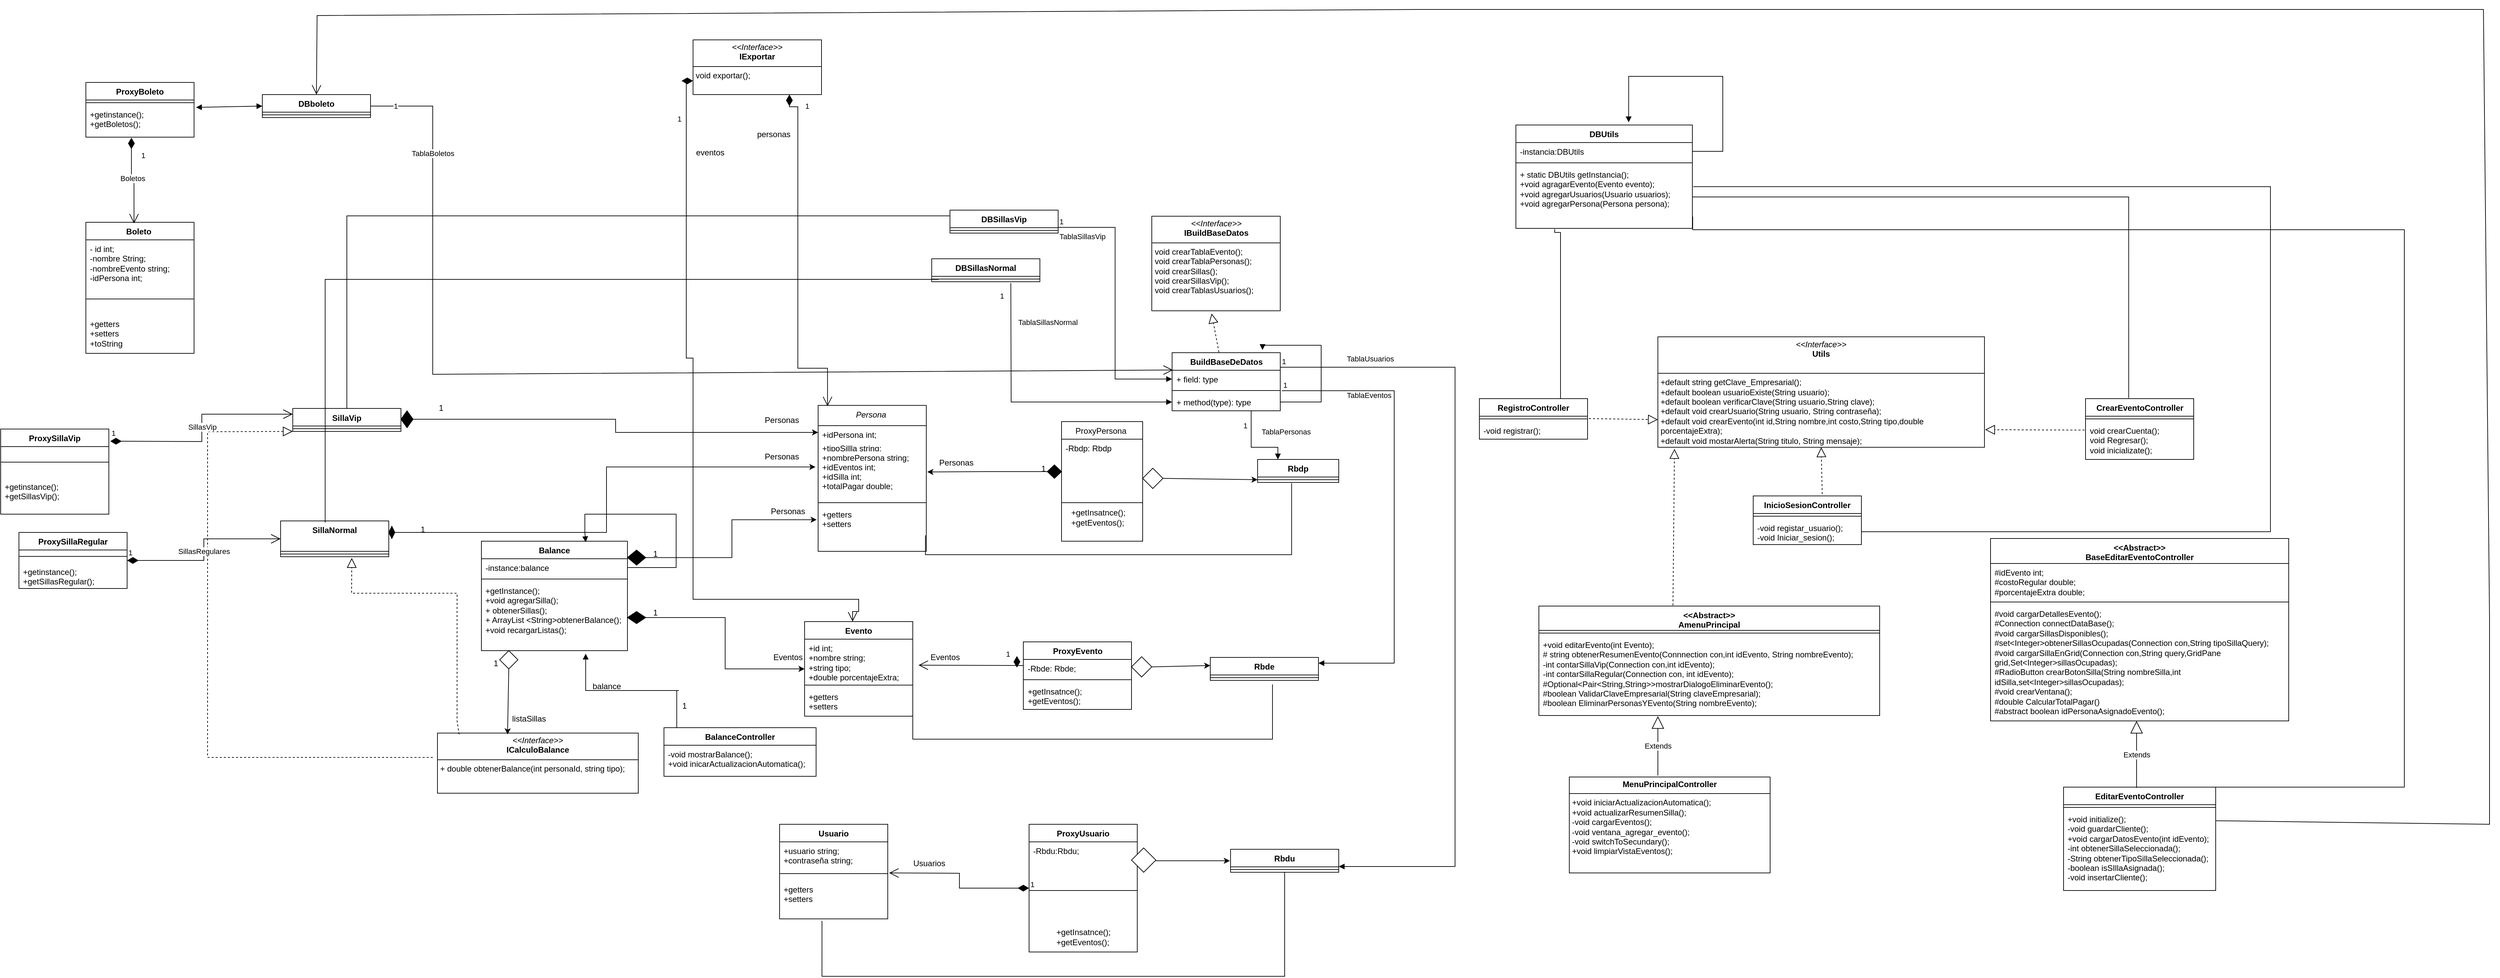 <mxfile version="24.8.6">
  <diagram id="C5RBs43oDa-KdzZeNtuy" name="Page-1">
    <mxGraphModel grid="1" page="0" gridSize="9" guides="1" tooltips="1" connect="1" arrows="1" fold="1" pageScale="1" pageWidth="827" pageHeight="1169" math="0" shadow="0">
      <root>
        <mxCell id="WIyWlLk6GJQsqaUBKTNV-0" />
        <mxCell id="WIyWlLk6GJQsqaUBKTNV-1" parent="WIyWlLk6GJQsqaUBKTNV-0" />
        <mxCell id="zkfFHV4jXpPFQw0GAbJ--0" value="Persona " style="swimlane;fontStyle=2;align=center;verticalAlign=top;childLayout=stackLayout;horizontal=1;startSize=30;horizontalStack=0;resizeParent=1;resizeLast=0;collapsible=1;marginBottom=0;rounded=0;shadow=0;strokeWidth=1;" vertex="1" parent="WIyWlLk6GJQsqaUBKTNV-1">
          <mxGeometry x="30" y="10" width="160" height="216" as="geometry">
            <mxRectangle x="230" y="140" width="160" height="26" as="alternateBounds" />
          </mxGeometry>
        </mxCell>
        <mxCell id="zkfFHV4jXpPFQw0GAbJ--1" value="+idPersona int;" style="text;align=left;verticalAlign=top;spacingLeft=4;spacingRight=4;overflow=hidden;rotatable=0;points=[[0,0.5],[1,0.5]];portConstraint=eastwest;" vertex="1" parent="zkfFHV4jXpPFQw0GAbJ--0">
          <mxGeometry y="30" width="160" height="20" as="geometry" />
        </mxCell>
        <mxCell id="zkfFHV4jXpPFQw0GAbJ--2" value="+tipoSillla string;" style="text;align=left;verticalAlign=top;spacingLeft=4;spacingRight=4;overflow=hidden;rotatable=0;points=[[0,0.5],[1,0.5]];portConstraint=eastwest;rounded=0;shadow=0;html=0;" vertex="1" parent="zkfFHV4jXpPFQw0GAbJ--0">
          <mxGeometry y="50" width="160" height="14" as="geometry" />
        </mxCell>
        <mxCell id="zkfFHV4jXpPFQw0GAbJ--3" value="+nombrePersona string;&#xa;+idEventos int;&#xa;+idSilla int;&#xa;+totalPagar double;" style="text;align=left;verticalAlign=top;spacingLeft=4;spacingRight=4;overflow=hidden;rotatable=0;points=[[0,0.5],[1,0.5]];portConstraint=eastwest;rounded=0;shadow=0;html=0;" vertex="1" parent="zkfFHV4jXpPFQw0GAbJ--0">
          <mxGeometry y="64" width="160" height="76" as="geometry" />
        </mxCell>
        <mxCell id="zkfFHV4jXpPFQw0GAbJ--4" value="" style="line;html=1;strokeWidth=1;align=left;verticalAlign=middle;spacingTop=-1;spacingLeft=3;spacingRight=3;rotatable=0;labelPosition=right;points=[];portConstraint=eastwest;" vertex="1" parent="zkfFHV4jXpPFQw0GAbJ--0">
          <mxGeometry y="140" width="160" height="8" as="geometry" />
        </mxCell>
        <mxCell id="zkfFHV4jXpPFQw0GAbJ--5" value="+getters &#xa;+setters" style="text;align=left;verticalAlign=top;spacingLeft=4;spacingRight=4;overflow=hidden;rotatable=0;points=[[0,0.5],[1,0.5]];portConstraint=eastwest;" vertex="1" parent="zkfFHV4jXpPFQw0GAbJ--0">
          <mxGeometry y="148" width="160" height="68" as="geometry" />
        </mxCell>
        <mxCell id="zkfFHV4jXpPFQw0GAbJ--17" value="ProxyPersona " style="swimlane;fontStyle=0;align=center;verticalAlign=top;childLayout=stackLayout;horizontal=1;startSize=26;horizontalStack=0;resizeParent=1;resizeLast=0;collapsible=1;marginBottom=0;rounded=0;shadow=0;strokeWidth=1;" vertex="1" parent="WIyWlLk6GJQsqaUBKTNV-1">
          <mxGeometry x="390" y="34" width="120" height="177" as="geometry">
            <mxRectangle x="550" y="140" width="160" height="26" as="alternateBounds" />
          </mxGeometry>
        </mxCell>
        <mxCell id="zkfFHV4jXpPFQw0GAbJ--8" value="-Rbdp: Rbdp" style="text;align=left;verticalAlign=top;spacingLeft=4;spacingRight=4;overflow=hidden;rotatable=0;points=[[0,0.5],[1,0.5]];portConstraint=eastwest;rounded=0;shadow=0;html=0;" vertex="1" parent="zkfFHV4jXpPFQw0GAbJ--17">
          <mxGeometry y="26" width="120" height="37" as="geometry" />
        </mxCell>
        <mxCell id="zkfFHV4jXpPFQw0GAbJ--23" value="" style="line;html=1;strokeWidth=1;align=left;verticalAlign=middle;spacingTop=-1;spacingLeft=3;spacingRight=3;rotatable=0;labelPosition=right;points=[];portConstraint=eastwest;" vertex="1" parent="zkfFHV4jXpPFQw0GAbJ--17">
          <mxGeometry y="63" width="120" height="114" as="geometry" />
        </mxCell>
        <mxCell id="U3urN3ZF6m7umQ5ByIFN-5" value="" style="rhombus;whiteSpace=wrap;html=1;fillColor=#000000;" vertex="1" parent="WIyWlLk6GJQsqaUBKTNV-1">
          <mxGeometry x="369" y="98" width="21" height="20" as="geometry" />
        </mxCell>
        <mxCell id="U3urN3ZF6m7umQ5ByIFN-6" value="" style="rhombus;whiteSpace=wrap;html=1;" vertex="1" parent="WIyWlLk6GJQsqaUBKTNV-1">
          <mxGeometry x="510" y="103" width="30" height="30" as="geometry" />
        </mxCell>
        <mxCell id="U3urN3ZF6m7umQ5ByIFN-8" value="" style="endArrow=classic;html=1;rounded=0;exitX=1;exitY=0.5;exitDx=0;exitDy=0;" edge="1" parent="WIyWlLk6GJQsqaUBKTNV-1" source="U3urN3ZF6m7umQ5ByIFN-6">
          <mxGeometry width="50" height="50" relative="1" as="geometry">
            <mxPoint x="630" y="160" as="sourcePoint" />
            <mxPoint x="680" y="120" as="targetPoint" />
          </mxGeometry>
        </mxCell>
        <mxCell id="U3urN3ZF6m7umQ5ByIFN-13" value="Rbdp" style="swimlane;fontStyle=1;align=center;verticalAlign=top;childLayout=stackLayout;horizontal=1;startSize=26;horizontalStack=0;resizeParent=1;resizeParentMax=0;resizeLast=0;collapsible=1;marginBottom=0;whiteSpace=wrap;html=1;" vertex="1" parent="WIyWlLk6GJQsqaUBKTNV-1">
          <mxGeometry x="680" y="90" width="120" height="34" as="geometry" />
        </mxCell>
        <mxCell id="U3urN3ZF6m7umQ5ByIFN-15" value="" style="line;strokeWidth=1;fillColor=none;align=left;verticalAlign=middle;spacingTop=-1;spacingLeft=3;spacingRight=3;rotatable=0;labelPosition=right;points=[];portConstraint=eastwest;strokeColor=inherit;" vertex="1" parent="U3urN3ZF6m7umQ5ByIFN-13">
          <mxGeometry y="26" width="120" height="8" as="geometry" />
        </mxCell>
        <mxCell id="U3urN3ZF6m7umQ5ByIFN-17" value="Evento" style="swimlane;fontStyle=1;align=center;verticalAlign=top;childLayout=stackLayout;horizontal=1;startSize=26;horizontalStack=0;resizeParent=1;resizeParentMax=0;resizeLast=0;collapsible=1;marginBottom=0;whiteSpace=wrap;html=1;" vertex="1" parent="WIyWlLk6GJQsqaUBKTNV-1">
          <mxGeometry x="10" y="330" width="160" height="140" as="geometry" />
        </mxCell>
        <mxCell id="U3urN3ZF6m7umQ5ByIFN-18" value="+id int;&lt;div&gt;+nombre string;&lt;/div&gt;&lt;div&gt;+string tipo;&lt;/div&gt;&lt;div&gt;+double porcentajeExtra;&lt;/div&gt;" style="text;strokeColor=none;fillColor=none;align=left;verticalAlign=top;spacingLeft=4;spacingRight=4;overflow=hidden;rotatable=0;points=[[0,0.5],[1,0.5]];portConstraint=eastwest;whiteSpace=wrap;html=1;" vertex="1" parent="U3urN3ZF6m7umQ5ByIFN-17">
          <mxGeometry y="26" width="160" height="64" as="geometry" />
        </mxCell>
        <mxCell id="U3urN3ZF6m7umQ5ByIFN-19" value="" style="line;strokeWidth=1;fillColor=none;align=left;verticalAlign=middle;spacingTop=-1;spacingLeft=3;spacingRight=3;rotatable=0;labelPosition=right;points=[];portConstraint=eastwest;strokeColor=inherit;" vertex="1" parent="U3urN3ZF6m7umQ5ByIFN-17">
          <mxGeometry y="90" width="160" height="8" as="geometry" />
        </mxCell>
        <mxCell id="U3urN3ZF6m7umQ5ByIFN-20" value="+getters&lt;div&gt;+setters&lt;/div&gt;" style="text;strokeColor=none;fillColor=none;align=left;verticalAlign=top;spacingLeft=4;spacingRight=4;overflow=hidden;rotatable=0;points=[[0,0.5],[1,0.5]];portConstraint=eastwest;whiteSpace=wrap;html=1;" vertex="1" parent="U3urN3ZF6m7umQ5ByIFN-17">
          <mxGeometry y="98" width="160" height="42" as="geometry" />
        </mxCell>
        <mxCell id="U3urN3ZF6m7umQ5ByIFN-21" value="Rbde" style="swimlane;fontStyle=1;align=center;verticalAlign=top;childLayout=stackLayout;horizontal=1;startSize=26;horizontalStack=0;resizeParent=1;resizeParentMax=0;resizeLast=0;collapsible=1;marginBottom=0;whiteSpace=wrap;html=1;" vertex="1" parent="WIyWlLk6GJQsqaUBKTNV-1">
          <mxGeometry x="610" y="383" width="160" height="34" as="geometry" />
        </mxCell>
        <mxCell id="U3urN3ZF6m7umQ5ByIFN-23" value="" style="line;strokeWidth=1;fillColor=none;align=left;verticalAlign=middle;spacingTop=-1;spacingLeft=3;spacingRight=3;rotatable=0;labelPosition=right;points=[];portConstraint=eastwest;strokeColor=inherit;" vertex="1" parent="U3urN3ZF6m7umQ5ByIFN-21">
          <mxGeometry y="26" width="160" height="8" as="geometry" />
        </mxCell>
        <mxCell id="U3urN3ZF6m7umQ5ByIFN-25" value="ProxyEvento" style="swimlane;fontStyle=1;align=center;verticalAlign=top;childLayout=stackLayout;horizontal=1;startSize=26;horizontalStack=0;resizeParent=1;resizeParentMax=0;resizeLast=0;collapsible=1;marginBottom=0;whiteSpace=wrap;html=1;" vertex="1" parent="WIyWlLk6GJQsqaUBKTNV-1">
          <mxGeometry x="333.5" y="360" width="160" height="100" as="geometry" />
        </mxCell>
        <mxCell id="U3urN3ZF6m7umQ5ByIFN-26" value="-Rbde: Rbde;" style="text;strokeColor=none;fillColor=none;align=left;verticalAlign=top;spacingLeft=4;spacingRight=4;overflow=hidden;rotatable=0;points=[[0,0.5],[1,0.5]];portConstraint=eastwest;whiteSpace=wrap;html=1;" vertex="1" parent="U3urN3ZF6m7umQ5ByIFN-25">
          <mxGeometry y="26" width="160" height="26" as="geometry" />
        </mxCell>
        <mxCell id="U3urN3ZF6m7umQ5ByIFN-27" value="" style="line;strokeWidth=1;fillColor=none;align=left;verticalAlign=middle;spacingTop=-1;spacingLeft=3;spacingRight=3;rotatable=0;labelPosition=right;points=[];portConstraint=eastwest;strokeColor=inherit;" vertex="1" parent="U3urN3ZF6m7umQ5ByIFN-25">
          <mxGeometry y="52" width="160" height="8" as="geometry" />
        </mxCell>
        <mxCell id="U3urN3ZF6m7umQ5ByIFN-28" value="+getInsatnce();&lt;div&gt;+getEventos();&lt;/div&gt;" style="text;strokeColor=none;fillColor=none;align=left;verticalAlign=top;spacingLeft=4;spacingRight=4;overflow=hidden;rotatable=0;points=[[0,0.5],[1,0.5]];portConstraint=eastwest;whiteSpace=wrap;html=1;" vertex="1" parent="U3urN3ZF6m7umQ5ByIFN-25">
          <mxGeometry y="60" width="160" height="40" as="geometry" />
        </mxCell>
        <mxCell id="U3urN3ZF6m7umQ5ByIFN-32" value="Eventos" style="text;strokeColor=none;align=center;fillColor=none;html=1;verticalAlign=middle;whiteSpace=wrap;rounded=0;" vertex="1" parent="WIyWlLk6GJQsqaUBKTNV-1">
          <mxGeometry x="198" y="377.5" width="40" height="10" as="geometry" />
        </mxCell>
        <mxCell id="U3urN3ZF6m7umQ5ByIFN-33" value="" style="rhombus;whiteSpace=wrap;html=1;" vertex="1" parent="WIyWlLk6GJQsqaUBKTNV-1">
          <mxGeometry x="493.5" y="382" width="30" height="30" as="geometry" />
        </mxCell>
        <mxCell id="U3urN3ZF6m7umQ5ByIFN-35" value="" style="endArrow=classic;html=1;rounded=0;exitX=1;exitY=0.5;exitDx=0;exitDy=0;entryX=0;entryY=0.5;entryDx=0;entryDy=0;" edge="1" parent="WIyWlLk6GJQsqaUBKTNV-1">
          <mxGeometry width="50" height="50" relative="1" as="geometry">
            <mxPoint x="523.5" y="397" as="sourcePoint" />
            <mxPoint x="610" y="395" as="targetPoint" />
          </mxGeometry>
        </mxCell>
        <mxCell id="U3urN3ZF6m7umQ5ByIFN-36" value="Usuario" style="swimlane;fontStyle=1;align=center;verticalAlign=top;childLayout=stackLayout;horizontal=1;startSize=26;horizontalStack=0;resizeParent=1;resizeParentMax=0;resizeLast=0;collapsible=1;marginBottom=0;whiteSpace=wrap;html=1;" vertex="1" parent="WIyWlLk6GJQsqaUBKTNV-1">
          <mxGeometry x="-27" y="630" width="160" height="140" as="geometry" />
        </mxCell>
        <mxCell id="U3urN3ZF6m7umQ5ByIFN-37" value="+usuario string;&lt;div&gt;+contraseña string;&lt;/div&gt;" style="text;strokeColor=none;fillColor=none;align=left;verticalAlign=top;spacingLeft=4;spacingRight=4;overflow=hidden;rotatable=0;points=[[0,0.5],[1,0.5]];portConstraint=eastwest;whiteSpace=wrap;html=1;" vertex="1" parent="U3urN3ZF6m7umQ5ByIFN-36">
          <mxGeometry y="26" width="160" height="37" as="geometry" />
        </mxCell>
        <mxCell id="U3urN3ZF6m7umQ5ByIFN-38" value="" style="line;strokeWidth=1;fillColor=none;align=left;verticalAlign=middle;spacingTop=-1;spacingLeft=3;spacingRight=3;rotatable=0;labelPosition=right;points=[];portConstraint=eastwest;strokeColor=inherit;" vertex="1" parent="U3urN3ZF6m7umQ5ByIFN-36">
          <mxGeometry y="63" width="160" height="20" as="geometry" />
        </mxCell>
        <mxCell id="U3urN3ZF6m7umQ5ByIFN-39" value="+getters&lt;div&gt;+setters&lt;/div&gt;" style="text;strokeColor=none;fillColor=none;align=left;verticalAlign=top;spacingLeft=4;spacingRight=4;overflow=hidden;rotatable=0;points=[[0,0.5],[1,0.5]];portConstraint=eastwest;whiteSpace=wrap;html=1;" vertex="1" parent="U3urN3ZF6m7umQ5ByIFN-36">
          <mxGeometry y="83" width="160" height="57" as="geometry" />
        </mxCell>
        <mxCell id="U3urN3ZF6m7umQ5ByIFN-40" value="ProxyUsuario" style="swimlane;fontStyle=1;align=center;verticalAlign=top;childLayout=stackLayout;horizontal=1;startSize=26;horizontalStack=0;resizeParent=1;resizeParentMax=0;resizeLast=0;collapsible=1;marginBottom=0;whiteSpace=wrap;html=1;" vertex="1" parent="WIyWlLk6GJQsqaUBKTNV-1">
          <mxGeometry x="342" y="630" width="160" height="189" as="geometry" />
        </mxCell>
        <mxCell id="U3urN3ZF6m7umQ5ByIFN-41" value="-Rbdu:Rbdu;" style="text;strokeColor=none;fillColor=none;align=left;verticalAlign=top;spacingLeft=4;spacingRight=4;overflow=hidden;rotatable=0;points=[[0,0.5],[1,0.5]];portConstraint=eastwest;whiteSpace=wrap;html=1;" vertex="1" parent="U3urN3ZF6m7umQ5ByIFN-40">
          <mxGeometry y="26" width="160" height="26" as="geometry" />
        </mxCell>
        <mxCell id="U3urN3ZF6m7umQ5ByIFN-42" value="" style="line;strokeWidth=1;fillColor=none;align=left;verticalAlign=middle;spacingTop=-1;spacingLeft=3;spacingRight=3;rotatable=0;labelPosition=right;points=[];portConstraint=eastwest;strokeColor=inherit;" vertex="1" parent="U3urN3ZF6m7umQ5ByIFN-40">
          <mxGeometry y="52" width="160" height="92" as="geometry" />
        </mxCell>
        <mxCell id="U3urN3ZF6m7umQ5ByIFN-48" value="&lt;span style=&quot;text-align: left; text-wrap-mode: wrap;&quot;&gt;+getInsatnce();&lt;/span&gt;&lt;div style=&quot;text-align: left; text-wrap-mode: wrap;&quot;&gt;+getEventos();&lt;/div&gt;" style="text;html=1;align=center;verticalAlign=middle;resizable=0;points=[];autosize=1;strokeColor=none;fillColor=none;" vertex="1" parent="U3urN3ZF6m7umQ5ByIFN-40">
          <mxGeometry y="144" width="160" height="45" as="geometry" />
        </mxCell>
        <mxCell id="U3urN3ZF6m7umQ5ByIFN-44" value="Rbdu" style="swimlane;fontStyle=1;align=center;verticalAlign=top;childLayout=stackLayout;horizontal=1;startSize=26;horizontalStack=0;resizeParent=1;resizeParentMax=0;resizeLast=0;collapsible=1;marginBottom=0;whiteSpace=wrap;html=1;" vertex="1" parent="WIyWlLk6GJQsqaUBKTNV-1">
          <mxGeometry x="640" y="667" width="160" height="34" as="geometry" />
        </mxCell>
        <mxCell id="U3urN3ZF6m7umQ5ByIFN-46" value="" style="line;strokeWidth=1;fillColor=none;align=left;verticalAlign=middle;spacingTop=-1;spacingLeft=3;spacingRight=3;rotatable=0;labelPosition=right;points=[];portConstraint=eastwest;strokeColor=inherit;" vertex="1" parent="U3urN3ZF6m7umQ5ByIFN-44">
          <mxGeometry y="26" width="160" height="8" as="geometry" />
        </mxCell>
        <mxCell id="U3urN3ZF6m7umQ5ByIFN-49" value="&lt;span style=&quot;text-align: left; text-wrap-mode: wrap;&quot;&gt;+getInsatnce();&lt;/span&gt;&lt;div style=&quot;text-align: left; text-wrap-mode: wrap;&quot;&gt;+getEventos();&lt;/div&gt;" style="text;html=1;align=center;verticalAlign=middle;resizable=0;points=[];autosize=1;strokeColor=none;fillColor=none;" vertex="1" parent="WIyWlLk6GJQsqaUBKTNV-1">
          <mxGeometry x="394" y="153" width="99" height="45" as="geometry" />
        </mxCell>
        <mxCell id="U3urN3ZF6m7umQ5ByIFN-53" value="Usuarios" style="text;html=1;align=center;verticalAlign=middle;resizable=0;points=[];autosize=1;strokeColor=none;fillColor=none;" vertex="1" parent="WIyWlLk6GJQsqaUBKTNV-1">
          <mxGeometry x="158" y="674" width="72" height="27" as="geometry" />
        </mxCell>
        <mxCell id="U3urN3ZF6m7umQ5ByIFN-58" value="" style="rhombus;whiteSpace=wrap;html=1;" vertex="1" parent="WIyWlLk6GJQsqaUBKTNV-1">
          <mxGeometry x="493.5" y="665" width="36" height="36" as="geometry" />
        </mxCell>
        <mxCell id="U3urN3ZF6m7umQ5ByIFN-60" value="" style="endArrow=classic;html=1;rounded=0;" edge="1" parent="WIyWlLk6GJQsqaUBKTNV-1">
          <mxGeometry width="50" height="50" relative="1" as="geometry">
            <mxPoint x="529.5" y="684" as="sourcePoint" />
            <mxPoint x="639" y="684" as="targetPoint" />
          </mxGeometry>
        </mxCell>
        <mxCell id="U3urN3ZF6m7umQ5ByIFN-70" style="edgeStyle=orthogonalEdgeStyle;rounded=0;orthogonalLoop=1;jettySize=auto;html=1;exitX=0;exitY=0.5;exitDx=0;exitDy=0;entryX=1.009;entryY=0.454;entryDx=0;entryDy=0;entryPerimeter=0;" edge="1" parent="WIyWlLk6GJQsqaUBKTNV-1" source="U3urN3ZF6m7umQ5ByIFN-5" target="zkfFHV4jXpPFQw0GAbJ--3">
          <mxGeometry relative="1" as="geometry" />
        </mxCell>
        <mxCell id="U3urN3ZF6m7umQ5ByIFN-72" value="Personas" style="text;html=1;align=center;verticalAlign=middle;resizable=0;points=[];autosize=1;strokeColor=none;fillColor=none;" vertex="1" parent="WIyWlLk6GJQsqaUBKTNV-1">
          <mxGeometry x="198" y="81" width="72" height="27" as="geometry" />
        </mxCell>
        <mxCell id="U3urN3ZF6m7umQ5ByIFN-73" value="1" style="text;html=1;align=center;verticalAlign=middle;resizable=0;points=[];autosize=1;strokeColor=none;fillColor=none;" vertex="1" parent="WIyWlLk6GJQsqaUBKTNV-1">
          <mxGeometry x="349" y="90" width="27" height="27" as="geometry" />
        </mxCell>
        <mxCell id="U3urN3ZF6m7umQ5ByIFN-74" value="Balance" style="swimlane;fontStyle=1;align=center;verticalAlign=top;childLayout=stackLayout;horizontal=1;startSize=26;horizontalStack=0;resizeParent=1;resizeParentMax=0;resizeLast=0;collapsible=1;marginBottom=0;whiteSpace=wrap;html=1;" vertex="1" parent="WIyWlLk6GJQsqaUBKTNV-1">
          <mxGeometry x="-468" y="211" width="216" height="162" as="geometry" />
        </mxCell>
        <mxCell id="U3urN3ZF6m7umQ5ByIFN-75" value="-instance:balance" style="text;strokeColor=none;fillColor=none;align=left;verticalAlign=top;spacingLeft=4;spacingRight=4;overflow=hidden;rotatable=0;points=[[0,0.5],[1,0.5]];portConstraint=eastwest;whiteSpace=wrap;html=1;" vertex="1" parent="U3urN3ZF6m7umQ5ByIFN-74">
          <mxGeometry y="26" width="216" height="26" as="geometry" />
        </mxCell>
        <mxCell id="U3urN3ZF6m7umQ5ByIFN-76" value="" style="line;strokeWidth=1;fillColor=none;align=left;verticalAlign=middle;spacingTop=-1;spacingLeft=3;spacingRight=3;rotatable=0;labelPosition=right;points=[];portConstraint=eastwest;strokeColor=inherit;" vertex="1" parent="U3urN3ZF6m7umQ5ByIFN-74">
          <mxGeometry y="52" width="216" height="8" as="geometry" />
        </mxCell>
        <mxCell id="U3urN3ZF6m7umQ5ByIFN-77" value="+getInstance();&lt;div&gt;+void agregarSilla();&lt;/div&gt;&lt;div&gt;+&amp;nbsp;&lt;span style=&quot;background-color: initial;&quot;&gt;obtenerSillas();&lt;/span&gt;&lt;/div&gt;&lt;div&gt;&lt;span style=&quot;background-color: initial;&quot;&gt;+ ArrayList &amp;lt;String&amp;gt;obtenerBalance();&lt;/span&gt;&lt;/div&gt;&lt;div&gt;&lt;span style=&quot;background-color: initial;&quot;&gt;+void recargarListas();&lt;/span&gt;&lt;/div&gt;" style="text;strokeColor=none;fillColor=none;align=left;verticalAlign=top;spacingLeft=4;spacingRight=4;overflow=hidden;rotatable=0;points=[[0,0.5],[1,0.5]];portConstraint=eastwest;whiteSpace=wrap;html=1;" vertex="1" parent="U3urN3ZF6m7umQ5ByIFN-74">
          <mxGeometry y="60" width="216" height="102" as="geometry" />
        </mxCell>
        <mxCell id="U3urN3ZF6m7umQ5ByIFN-208" value="" style="html=1;verticalAlign=bottom;endArrow=block;curved=0;rounded=0;exitX=1;exitY=0.5;exitDx=0;exitDy=0;entryX=0.714;entryY=0.009;entryDx=0;entryDy=0;entryPerimeter=0;" edge="1" parent="U3urN3ZF6m7umQ5ByIFN-74" source="U3urN3ZF6m7umQ5ByIFN-75" target="U3urN3ZF6m7umQ5ByIFN-74">
          <mxGeometry width="80" relative="1" as="geometry">
            <mxPoint x="414" y="-40" as="sourcePoint" />
            <mxPoint x="494" y="-40" as="targetPoint" />
            <Array as="points">
              <mxPoint x="288" y="39" />
              <mxPoint x="288" y="-40" />
              <mxPoint x="216" y="-40" />
              <mxPoint x="153" y="-40" />
              <mxPoint x="153" y="-13" />
            </Array>
          </mxGeometry>
        </mxCell>
        <mxCell id="U3urN3ZF6m7umQ5ByIFN-91" value="&lt;p style=&quot;margin:0px;margin-top:4px;text-align:center;&quot;&gt;&lt;i&gt;&amp;lt;&amp;lt;Interface&amp;gt;&amp;gt;&lt;/i&gt;&lt;br&gt;&lt;b&gt;ICalculoBalance&lt;/b&gt;&lt;/p&gt;&lt;hr size=&quot;1&quot; style=&quot;border-style:solid;&quot;&gt;&lt;p style=&quot;margin:0px;margin-left:4px;&quot;&gt;+ double obtenerBalance(int personaId, string tipo);&lt;/p&gt;" style="verticalAlign=top;align=left;overflow=fill;html=1;whiteSpace=wrap;" vertex="1" parent="WIyWlLk6GJQsqaUBKTNV-1">
          <mxGeometry x="-533" y="495" width="297" height="89" as="geometry" />
        </mxCell>
        <mxCell id="U3urN3ZF6m7umQ5ByIFN-92" value="" style="rhombus;whiteSpace=wrap;html=1;" vertex="1" parent="WIyWlLk6GJQsqaUBKTNV-1">
          <mxGeometry x="-441" y="373" width="27" height="27" as="geometry" />
        </mxCell>
        <mxCell id="U3urN3ZF6m7umQ5ByIFN-93" value="" style="endArrow=classic;html=1;rounded=0;exitX=0.5;exitY=1;exitDx=0;exitDy=0;entryX=0.349;entryY=0.022;entryDx=0;entryDy=0;entryPerimeter=0;" edge="1" parent="WIyWlLk6GJQsqaUBKTNV-1" source="U3urN3ZF6m7umQ5ByIFN-92" target="U3urN3ZF6m7umQ5ByIFN-91">
          <mxGeometry width="50" height="50" relative="1" as="geometry">
            <mxPoint x="-407.5" y="614.5" as="sourcePoint" />
            <mxPoint x="-357.5" y="564.5" as="targetPoint" />
          </mxGeometry>
        </mxCell>
        <mxCell id="U3urN3ZF6m7umQ5ByIFN-106" value="" style="rhombus;whiteSpace=wrap;html=1;fillColor=#000000;" vertex="1" parent="WIyWlLk6GJQsqaUBKTNV-1">
          <mxGeometry x="-252" y="224" width="27" height="22.5" as="geometry" />
        </mxCell>
        <mxCell id="U3urN3ZF6m7umQ5ByIFN-113" style="edgeStyle=orthogonalEdgeStyle;rounded=0;orthogonalLoop=1;jettySize=auto;html=1;exitX=1;exitY=0.5;exitDx=0;exitDy=0;" edge="1" parent="WIyWlLk6GJQsqaUBKTNV-1" source="U3urN3ZF6m7umQ5ByIFN-107" target="U3urN3ZF6m7umQ5ByIFN-17">
          <mxGeometry relative="1" as="geometry" />
        </mxCell>
        <mxCell id="U3urN3ZF6m7umQ5ByIFN-107" value="" style="rhombus;whiteSpace=wrap;html=1;fillColor=#000000;" vertex="1" parent="WIyWlLk6GJQsqaUBKTNV-1">
          <mxGeometry x="-252" y="315" width="27" height="18" as="geometry" />
        </mxCell>
        <mxCell id="U3urN3ZF6m7umQ5ByIFN-114" style="edgeStyle=orthogonalEdgeStyle;rounded=0;orthogonalLoop=1;jettySize=auto;html=1;exitX=1;exitY=0.5;exitDx=0;exitDy=0;entryX=-0.013;entryY=0.312;entryDx=0;entryDy=0;entryPerimeter=0;" edge="1" parent="WIyWlLk6GJQsqaUBKTNV-1" source="U3urN3ZF6m7umQ5ByIFN-106" target="zkfFHV4jXpPFQw0GAbJ--5">
          <mxGeometry relative="1" as="geometry" />
        </mxCell>
        <mxCell id="U3urN3ZF6m7umQ5ByIFN-115" value="1" style="text;html=1;align=center;verticalAlign=middle;resizable=0;points=[];autosize=1;strokeColor=none;fillColor=none;" vertex="1" parent="WIyWlLk6GJQsqaUBKTNV-1">
          <mxGeometry x="-225" y="216" width="27" height="27" as="geometry" />
        </mxCell>
        <mxCell id="U3urN3ZF6m7umQ5ByIFN-116" value="Personas" style="text;html=1;align=center;verticalAlign=middle;resizable=0;points=[];autosize=1;strokeColor=none;fillColor=none;" vertex="1" parent="WIyWlLk6GJQsqaUBKTNV-1">
          <mxGeometry x="-51" y="153" width="72" height="27" as="geometry" />
        </mxCell>
        <mxCell id="U3urN3ZF6m7umQ5ByIFN-117" value="1" style="text;html=1;align=center;verticalAlign=middle;resizable=0;points=[];autosize=1;strokeColor=none;fillColor=none;" vertex="1" parent="WIyWlLk6GJQsqaUBKTNV-1">
          <mxGeometry x="-225" y="303" width="27" height="27" as="geometry" />
        </mxCell>
        <mxCell id="U3urN3ZF6m7umQ5ByIFN-118" value="Eventos" style="text;html=1;align=center;verticalAlign=middle;resizable=0;points=[];autosize=1;strokeColor=none;fillColor=none;" vertex="1" parent="WIyWlLk6GJQsqaUBKTNV-1">
          <mxGeometry x="-47" y="369" width="63" height="27" as="geometry" />
        </mxCell>
        <mxCell id="U3urN3ZF6m7umQ5ByIFN-123" value="" style="text;strokeColor=none;fillColor=none;align=left;verticalAlign=middle;spacingTop=-1;spacingLeft=4;spacingRight=4;rotatable=0;labelPosition=right;points=[];portConstraint=eastwest;" vertex="1" parent="WIyWlLk6GJQsqaUBKTNV-1">
          <mxGeometry x="-387" y="135" width="20" height="14" as="geometry" />
        </mxCell>
        <mxCell id="U3urN3ZF6m7umQ5ByIFN-124" value="SillaVip" style="swimlane;fontStyle=1;align=center;verticalAlign=top;childLayout=stackLayout;horizontal=1;startSize=26;horizontalStack=0;resizeParent=1;resizeParentMax=0;resizeLast=0;collapsible=1;marginBottom=0;whiteSpace=wrap;html=1;" vertex="1" parent="WIyWlLk6GJQsqaUBKTNV-1">
          <mxGeometry x="-747" y="14.5" width="160" height="34" as="geometry" />
        </mxCell>
        <mxCell id="U3urN3ZF6m7umQ5ByIFN-126" value="" style="line;strokeWidth=1;fillColor=none;align=left;verticalAlign=middle;spacingTop=-1;spacingLeft=3;spacingRight=3;rotatable=0;labelPosition=right;points=[];portConstraint=eastwest;strokeColor=inherit;" vertex="1" parent="U3urN3ZF6m7umQ5ByIFN-124">
          <mxGeometry y="26" width="160" height="8" as="geometry" />
        </mxCell>
        <mxCell id="U3urN3ZF6m7umQ5ByIFN-128" value="SillaNormal" style="swimlane;fontStyle=1;align=center;verticalAlign=top;childLayout=stackLayout;horizontal=1;startSize=45;horizontalStack=0;resizeParent=1;resizeParentMax=0;resizeLast=0;collapsible=1;marginBottom=0;whiteSpace=wrap;html=1;" vertex="1" parent="WIyWlLk6GJQsqaUBKTNV-1">
          <mxGeometry x="-765" y="181" width="160" height="53" as="geometry" />
        </mxCell>
        <mxCell id="U3urN3ZF6m7umQ5ByIFN-130" value="" style="line;strokeWidth=1;fillColor=none;align=left;verticalAlign=middle;spacingTop=-1;spacingLeft=3;spacingRight=3;rotatable=0;labelPosition=right;points=[];portConstraint=eastwest;strokeColor=inherit;" vertex="1" parent="U3urN3ZF6m7umQ5ByIFN-128">
          <mxGeometry y="45" width="160" height="8" as="geometry" />
        </mxCell>
        <mxCell id="U3urN3ZF6m7umQ5ByIFN-133" style="edgeStyle=orthogonalEdgeStyle;rounded=0;orthogonalLoop=1;jettySize=auto;html=1;exitX=1;exitY=0.5;exitDx=0;exitDy=0;entryX=0;entryY=0.5;entryDx=0;entryDy=0;" edge="1" parent="WIyWlLk6GJQsqaUBKTNV-1" source="U3urN3ZF6m7umQ5ByIFN-132" target="zkfFHV4jXpPFQw0GAbJ--1">
          <mxGeometry relative="1" as="geometry" />
        </mxCell>
        <mxCell id="U3urN3ZF6m7umQ5ByIFN-132" value="" style="rhombus;whiteSpace=wrap;html=1;fillColor=#000000;" vertex="1" parent="WIyWlLk6GJQsqaUBKTNV-1">
          <mxGeometry x="-587" y="18" width="18" height="25" as="geometry" />
        </mxCell>
        <mxCell id="U3urN3ZF6m7umQ5ByIFN-134" value="1" style="text;html=1;align=center;verticalAlign=middle;resizable=0;points=[];autosize=1;strokeColor=none;fillColor=none;" vertex="1" parent="WIyWlLk6GJQsqaUBKTNV-1">
          <mxGeometry x="-542" width="27" height="27" as="geometry" />
        </mxCell>
        <mxCell id="U3urN3ZF6m7umQ5ByIFN-135" value="Personas" style="text;html=1;align=center;verticalAlign=middle;resizable=0;points=[];autosize=1;strokeColor=none;fillColor=none;" vertex="1" parent="WIyWlLk6GJQsqaUBKTNV-1">
          <mxGeometry x="-60" y="18" width="72" height="27" as="geometry" />
        </mxCell>
        <mxCell id="U3urN3ZF6m7umQ5ByIFN-136" value="" style="rhombus;whiteSpace=wrap;html=1;fillColor=#000000;" vertex="1" parent="WIyWlLk6GJQsqaUBKTNV-1">
          <mxGeometry x="-605" y="189" width="9" height="18" as="geometry" />
        </mxCell>
        <mxCell id="U3urN3ZF6m7umQ5ByIFN-137" style="edgeStyle=orthogonalEdgeStyle;rounded=0;orthogonalLoop=1;jettySize=auto;html=1;exitX=1;exitY=0.5;exitDx=0;exitDy=0;entryX=-0.025;entryY=0.357;entryDx=0;entryDy=0;entryPerimeter=0;" edge="1" parent="WIyWlLk6GJQsqaUBKTNV-1" source="U3urN3ZF6m7umQ5ByIFN-136" target="zkfFHV4jXpPFQw0GAbJ--3">
          <mxGeometry relative="1" as="geometry" />
        </mxCell>
        <mxCell id="U3urN3ZF6m7umQ5ByIFN-138" value="1" style="text;html=1;align=center;verticalAlign=middle;resizable=0;points=[];autosize=1;strokeColor=none;fillColor=none;" vertex="1" parent="WIyWlLk6GJQsqaUBKTNV-1">
          <mxGeometry x="-569" y="180" width="27" height="27" as="geometry" />
        </mxCell>
        <mxCell id="U3urN3ZF6m7umQ5ByIFN-139" value="Personas" style="text;html=1;align=center;verticalAlign=middle;resizable=0;points=[];autosize=1;strokeColor=none;fillColor=none;" vertex="1" parent="WIyWlLk6GJQsqaUBKTNV-1">
          <mxGeometry x="-60" y="72" width="72" height="27" as="geometry" />
        </mxCell>
        <mxCell id="U3urN3ZF6m7umQ5ByIFN-157" value="InicioSesionController" style="swimlane;fontStyle=1;align=center;verticalAlign=top;childLayout=stackLayout;horizontal=1;startSize=26;horizontalStack=0;resizeParent=1;resizeParentMax=0;resizeLast=0;collapsible=1;marginBottom=0;whiteSpace=wrap;html=1;" vertex="1" parent="WIyWlLk6GJQsqaUBKTNV-1">
          <mxGeometry x="1413" y="144" width="160" height="72" as="geometry" />
        </mxCell>
        <mxCell id="U3urN3ZF6m7umQ5ByIFN-159" value="" style="line;strokeWidth=1;fillColor=none;align=left;verticalAlign=middle;spacingTop=-1;spacingLeft=3;spacingRight=3;rotatable=0;labelPosition=right;points=[];portConstraint=eastwest;strokeColor=inherit;" vertex="1" parent="U3urN3ZF6m7umQ5ByIFN-157">
          <mxGeometry y="26" width="160" height="8" as="geometry" />
        </mxCell>
        <mxCell id="U3urN3ZF6m7umQ5ByIFN-160" value="-void registar_usuario();&lt;div&gt;-void Iniciar_sesion();&lt;/div&gt;" style="text;strokeColor=none;fillColor=none;align=left;verticalAlign=top;spacingLeft=4;spacingRight=4;overflow=hidden;rotatable=0;points=[[0,0.5],[1,0.5]];portConstraint=eastwest;whiteSpace=wrap;html=1;" vertex="1" parent="U3urN3ZF6m7umQ5ByIFN-157">
          <mxGeometry y="34" width="160" height="38" as="geometry" />
        </mxCell>
        <mxCell id="U3urN3ZF6m7umQ5ByIFN-161" value="CrearEventoController" style="swimlane;fontStyle=1;align=center;verticalAlign=top;childLayout=stackLayout;horizontal=1;startSize=26;horizontalStack=0;resizeParent=1;resizeParentMax=0;resizeLast=0;collapsible=1;marginBottom=0;whiteSpace=wrap;html=1;" vertex="1" parent="WIyWlLk6GJQsqaUBKTNV-1">
          <mxGeometry x="1904.5" width="160" height="90" as="geometry" />
        </mxCell>
        <mxCell id="U3urN3ZF6m7umQ5ByIFN-163" value="" style="line;strokeWidth=1;fillColor=none;align=left;verticalAlign=middle;spacingTop=-1;spacingLeft=3;spacingRight=3;rotatable=0;labelPosition=right;points=[];portConstraint=eastwest;strokeColor=inherit;" vertex="1" parent="U3urN3ZF6m7umQ5ByIFN-161">
          <mxGeometry y="26" width="160" height="8" as="geometry" />
        </mxCell>
        <mxCell id="U3urN3ZF6m7umQ5ByIFN-164" value="void crearCuenta();&lt;div&gt;void Regresar();&lt;/div&gt;&lt;div&gt;void inicializate();&lt;/div&gt;" style="text;strokeColor=none;fillColor=none;align=left;verticalAlign=top;spacingLeft=4;spacingRight=4;overflow=hidden;rotatable=0;points=[[0,0.5],[1,0.5]];portConstraint=eastwest;whiteSpace=wrap;html=1;" vertex="1" parent="U3urN3ZF6m7umQ5ByIFN-161">
          <mxGeometry y="34" width="160" height="56" as="geometry" />
        </mxCell>
        <mxCell id="U3urN3ZF6m7umQ5ByIFN-165" value="&lt;p style=&quot;margin:0px;margin-top:4px;text-align:center;&quot;&gt;&lt;i&gt;&amp;lt;&amp;lt;Interface&amp;gt;&amp;gt;&lt;/i&gt;&lt;br&gt;&lt;b&gt;Utils&lt;/b&gt;&lt;/p&gt;&lt;p style=&quot;margin:0px;margin-left:4px;&quot;&gt;&lt;br&gt;&lt;/p&gt;&lt;hr size=&quot;1&quot; style=&quot;border-style:solid;&quot;&gt;&lt;p style=&quot;margin:0px;margin-left:4px;&quot;&gt;+default string getClave_Empresarial();&lt;/p&gt;&lt;p style=&quot;margin:0px;margin-left:4px;&quot;&gt;+default boolean usuarioExiste(String usuario);&lt;/p&gt;&lt;p style=&quot;margin:0px;margin-left:4px;&quot;&gt;+default boolean verificarClave(String usuario,String clave);&lt;/p&gt;&lt;p style=&quot;margin:0px;margin-left:4px;&quot;&gt;+default void crearUsuario(String usuario, String contraseña);&lt;/p&gt;&lt;p style=&quot;margin:0px;margin-left:4px;&quot;&gt;+default void crearEvento(int id,String nombre,int costo,String tipo,double&amp;nbsp; porcentajeExtra);&lt;/p&gt;&lt;p style=&quot;margin:0px;margin-left:4px;&quot;&gt;+default void mostarAlerta(String titulo, String mensaje);&lt;/p&gt;" style="verticalAlign=top;align=left;overflow=fill;html=1;whiteSpace=wrap;" vertex="1" parent="WIyWlLk6GJQsqaUBKTNV-1">
          <mxGeometry x="1272" y="-91.5" width="483" height="163.5" as="geometry" />
        </mxCell>
        <mxCell id="U3urN3ZF6m7umQ5ByIFN-166" value="" style="endArrow=block;dashed=1;endFill=0;endSize=12;html=1;rounded=0;exitX=1;exitY=0.5;exitDx=0;exitDy=0;entryX=0;entryY=0.75;entryDx=0;entryDy=0;" edge="1" parent="WIyWlLk6GJQsqaUBKTNV-1" target="U3urN3ZF6m7umQ5ByIFN-165">
          <mxGeometry width="160" relative="1" as="geometry">
            <mxPoint x="1170" y="29.5" as="sourcePoint" />
            <mxPoint x="1269" y="9" as="targetPoint" />
          </mxGeometry>
        </mxCell>
        <mxCell id="U3urN3ZF6m7umQ5ByIFN-167" value="" style="endArrow=block;dashed=1;endFill=0;endSize=12;html=1;rounded=0;exitX=0.638;exitY=-0.037;exitDx=0;exitDy=0;entryX=0.5;entryY=1;entryDx=0;entryDy=0;exitPerimeter=0;" edge="1" parent="WIyWlLk6GJQsqaUBKTNV-1" source="U3urN3ZF6m7umQ5ByIFN-157" target="U3urN3ZF6m7umQ5ByIFN-165">
          <mxGeometry width="160" relative="1" as="geometry">
            <mxPoint x="954" y="117" as="sourcePoint" />
            <mxPoint x="1114" y="117" as="targetPoint" />
          </mxGeometry>
        </mxCell>
        <mxCell id="U3urN3ZF6m7umQ5ByIFN-169" value="" style="endArrow=block;dashed=1;endFill=0;endSize=12;html=1;rounded=0;exitX=0.108;exitY=0.022;exitDx=0;exitDy=0;entryX=0.658;entryY=1.236;entryDx=0;entryDy=0;entryPerimeter=0;exitPerimeter=0;" edge="1" parent="WIyWlLk6GJQsqaUBKTNV-1" source="U3urN3ZF6m7umQ5ByIFN-91" target="U3urN3ZF6m7umQ5ByIFN-130">
          <mxGeometry width="160" relative="1" as="geometry">
            <mxPoint x="-918" y="540" as="sourcePoint" />
            <mxPoint x="-758" y="540" as="targetPoint" />
            <Array as="points">
              <mxPoint x="-504" y="477" />
              <mxPoint x="-504" y="423" />
              <mxPoint x="-504" y="288" />
              <mxPoint x="-660" y="288" />
            </Array>
          </mxGeometry>
        </mxCell>
        <mxCell id="U3urN3ZF6m7umQ5ByIFN-170" value="" style="endArrow=block;dashed=1;endFill=0;endSize=12;html=1;rounded=0;entryX=0;entryY=1;entryDx=0;entryDy=0;" edge="1" parent="WIyWlLk6GJQsqaUBKTNV-1" target="U3urN3ZF6m7umQ5ByIFN-124">
          <mxGeometry width="160" relative="1" as="geometry">
            <mxPoint x="-540" y="531" as="sourcePoint" />
            <mxPoint x="-828" y="49" as="targetPoint" />
            <Array as="points">
              <mxPoint x="-873" y="531" />
              <mxPoint x="-873" y="49" />
            </Array>
          </mxGeometry>
        </mxCell>
        <mxCell id="U3urN3ZF6m7umQ5ByIFN-171" value="&amp;lt;&amp;lt;Abstract&amp;gt;&amp;gt;&lt;div&gt;AmenuPrincipal&lt;/div&gt;" style="swimlane;fontStyle=1;align=center;verticalAlign=top;childLayout=stackLayout;horizontal=1;startSize=36;horizontalStack=0;resizeParent=1;resizeParentMax=0;resizeLast=0;collapsible=1;marginBottom=0;whiteSpace=wrap;html=1;" vertex="1" parent="WIyWlLk6GJQsqaUBKTNV-1">
          <mxGeometry x="1096" y="307" width="504" height="162" as="geometry" />
        </mxCell>
        <mxCell id="U3urN3ZF6m7umQ5ByIFN-173" value="" style="line;strokeWidth=1;fillColor=none;align=left;verticalAlign=middle;spacingTop=-1;spacingLeft=3;spacingRight=3;rotatable=0;labelPosition=right;points=[];portConstraint=eastwest;strokeColor=inherit;" vertex="1" parent="U3urN3ZF6m7umQ5ByIFN-171">
          <mxGeometry y="36" width="504" height="8" as="geometry" />
        </mxCell>
        <mxCell id="U3urN3ZF6m7umQ5ByIFN-174" value="+void editarEvento(int Evento);&lt;br&gt;# string obtenerResumenEvento(Connnection con,int idEvento, String nombreEvento);&lt;div&gt;-int contarSillaVip(Connection con,int idEvento);&lt;/div&gt;&lt;div&gt;-int contarSillaRegular(Connection con, int idEvento);&lt;/div&gt;&lt;div&gt;#Optional&amp;lt;Pair&amp;lt;String,String&amp;gt;&amp;gt;mostrarDialogoEliminarEvento();&lt;/div&gt;&lt;div&gt;#boolean ValidarClaveEmpresarial(String claveEmpresarial);&lt;/div&gt;&lt;div&gt;#boolean EliminarPersonasYEvento(String nombreEvento);&lt;/div&gt;" style="text;strokeColor=none;fillColor=none;align=left;verticalAlign=top;spacingLeft=4;spacingRight=4;overflow=hidden;rotatable=0;points=[[0,0.5],[1,0.5]];portConstraint=eastwest;whiteSpace=wrap;html=1;" vertex="1" parent="U3urN3ZF6m7umQ5ByIFN-171">
          <mxGeometry y="44" width="504" height="118" as="geometry" />
        </mxCell>
        <mxCell id="U3urN3ZF6m7umQ5ByIFN-175" value="Extends" style="endArrow=block;endSize=16;endFill=0;html=1;rounded=0;" edge="1" parent="WIyWlLk6GJQsqaUBKTNV-1">
          <mxGeometry width="160" relative="1" as="geometry">
            <mxPoint x="1272" y="558" as="sourcePoint" />
            <mxPoint x="1272" y="470" as="targetPoint" />
            <Array as="points" />
          </mxGeometry>
        </mxCell>
        <mxCell id="U3urN3ZF6m7umQ5ByIFN-176" value="&lt;p style=&quot;margin:0px;margin-top:4px;text-align:center;&quot;&gt;&lt;b&gt;MenuPrincipalController&lt;/b&gt;&lt;/p&gt;&lt;hr size=&quot;1&quot; style=&quot;border-style:solid;&quot;&gt;&lt;p style=&quot;margin:0px;margin-left:4px;&quot;&gt;&lt;/p&gt;&lt;p style=&quot;margin:0px;margin-left:4px;&quot;&gt;+void iniciarActualizacionAutomatica();&lt;/p&gt;&lt;p style=&quot;margin:0px;margin-left:4px;&quot;&gt;+void actualizarResumenSilla();&lt;/p&gt;&lt;p style=&quot;margin:0px;margin-left:4px;&quot;&gt;-void cargarEventos();&lt;/p&gt;&lt;p style=&quot;margin:0px;margin-left:4px;&quot;&gt;-void ventana_agregar_evento();&lt;/p&gt;&lt;p style=&quot;margin:0px;margin-left:4px;&quot;&gt;-void switchToSecundary();&lt;/p&gt;&lt;p style=&quot;margin:0px;margin-left:4px;&quot;&gt;+void limpiarVistaEventos();&lt;/p&gt;&lt;p style=&quot;margin:0px;margin-left:4px;&quot;&gt;&lt;br&gt;&lt;/p&gt;" style="verticalAlign=top;align=left;overflow=fill;html=1;whiteSpace=wrap;" vertex="1" parent="WIyWlLk6GJQsqaUBKTNV-1">
          <mxGeometry x="1141" y="560" width="297" height="142" as="geometry" />
        </mxCell>
        <mxCell id="U3urN3ZF6m7umQ5ByIFN-177" value="&amp;lt;&amp;lt;Abstract&amp;gt;&amp;gt;&lt;div&gt;BaseEditarEventoController&lt;/div&gt;" style="swimlane;fontStyle=1;align=center;verticalAlign=top;childLayout=stackLayout;horizontal=1;startSize=37;horizontalStack=0;resizeParent=1;resizeParentMax=0;resizeLast=0;collapsible=1;marginBottom=0;whiteSpace=wrap;html=1;" vertex="1" parent="WIyWlLk6GJQsqaUBKTNV-1">
          <mxGeometry x="1764" y="207" width="441" height="270" as="geometry" />
        </mxCell>
        <mxCell id="U3urN3ZF6m7umQ5ByIFN-178" value="#idEvento int;&lt;div&gt;#costoRegular double;&lt;/div&gt;&lt;div&gt;#porcentajeExtra double;&lt;/div&gt;" style="text;strokeColor=none;fillColor=none;align=left;verticalAlign=top;spacingLeft=4;spacingRight=4;overflow=hidden;rotatable=0;points=[[0,0.5],[1,0.5]];portConstraint=eastwest;whiteSpace=wrap;html=1;" vertex="1" parent="U3urN3ZF6m7umQ5ByIFN-177">
          <mxGeometry y="37" width="441" height="53" as="geometry" />
        </mxCell>
        <mxCell id="U3urN3ZF6m7umQ5ByIFN-179" value="" style="line;strokeWidth=1;fillColor=none;align=left;verticalAlign=middle;spacingTop=-1;spacingLeft=3;spacingRight=3;rotatable=0;labelPosition=right;points=[];portConstraint=eastwest;strokeColor=inherit;" vertex="1" parent="U3urN3ZF6m7umQ5ByIFN-177">
          <mxGeometry y="90" width="441" height="8" as="geometry" />
        </mxCell>
        <mxCell id="U3urN3ZF6m7umQ5ByIFN-180" value="#void cargarDetallesEvento();&lt;div&gt;#Connection connectDataBase();&lt;/div&gt;&lt;div&gt;#void cargarSillasDisponibles();&lt;/div&gt;&lt;div&gt;#set&amp;lt;Integer&amp;gt;obtenerSillasOcupadas(Connection con,String tipoSillaQuery);&lt;/div&gt;&lt;div&gt;#void cargarSillaEnGrid(Connection con,String query,GridPane grid,Set&amp;lt;Integer&amp;gt;sillasOcupadas);&lt;/div&gt;&lt;div&gt;#RadioButton crearBotonSilla(String nombreSilla,int idSilla,set&amp;lt;Integer&amp;gt;sillasOcupadas);&lt;/div&gt;&lt;div&gt;#void crearVentana();&lt;/div&gt;&lt;div&gt;#double CalcularTotalPagar()&lt;/div&gt;&lt;div&gt;#abstract boolean idPersonaAsignadoEvento();&lt;/div&gt;&lt;div&gt;&lt;br&gt;&lt;/div&gt;" style="text;strokeColor=none;fillColor=none;align=left;verticalAlign=top;spacingLeft=4;spacingRight=4;overflow=hidden;rotatable=0;points=[[0,0.5],[1,0.5]];portConstraint=eastwest;whiteSpace=wrap;html=1;" vertex="1" parent="U3urN3ZF6m7umQ5ByIFN-177">
          <mxGeometry y="98" width="441" height="172" as="geometry" />
        </mxCell>
        <mxCell id="U3urN3ZF6m7umQ5ByIFN-182" value="EditarEventoController" style="swimlane;fontStyle=1;align=center;verticalAlign=top;childLayout=stackLayout;horizontal=1;startSize=26;horizontalStack=0;resizeParent=1;resizeParentMax=0;resizeLast=0;collapsible=1;marginBottom=0;whiteSpace=wrap;html=1;" vertex="1" parent="WIyWlLk6GJQsqaUBKTNV-1">
          <mxGeometry x="1872" y="575" width="225" height="153" as="geometry" />
        </mxCell>
        <mxCell id="U3urN3ZF6m7umQ5ByIFN-184" value="" style="line;strokeWidth=1;fillColor=none;align=left;verticalAlign=middle;spacingTop=-1;spacingLeft=3;spacingRight=3;rotatable=0;labelPosition=right;points=[];portConstraint=eastwest;strokeColor=inherit;" vertex="1" parent="U3urN3ZF6m7umQ5ByIFN-182">
          <mxGeometry y="26" width="225" height="8" as="geometry" />
        </mxCell>
        <mxCell id="U3urN3ZF6m7umQ5ByIFN-185" value="+void initialize();&lt;div&gt;-void guardarCliente();&lt;/div&gt;&lt;div&gt;+void cargarDatosEvento(int idEvento);&lt;/div&gt;&lt;div&gt;-int obtenerSillaSeleccionada();&lt;/div&gt;&lt;div&gt;-String obtenerTipoSillaSeleccionada();&lt;/div&gt;&lt;div&gt;-boolean isSIllaAsignada();&lt;/div&gt;&lt;div&gt;-void insertarCliente();&lt;br&gt;&lt;div&gt;&lt;br&gt;&lt;/div&gt;&lt;/div&gt;" style="text;strokeColor=none;fillColor=none;align=left;verticalAlign=top;spacingLeft=4;spacingRight=4;overflow=hidden;rotatable=0;points=[[0,0.5],[1,0.5]];portConstraint=eastwest;whiteSpace=wrap;html=1;" vertex="1" parent="U3urN3ZF6m7umQ5ByIFN-182">
          <mxGeometry y="34" width="225" height="119" as="geometry" />
        </mxCell>
        <mxCell id="U3urN3ZF6m7umQ5ByIFN-187" value="Extends" style="endArrow=block;endSize=16;endFill=0;html=1;rounded=0;" edge="1" parent="WIyWlLk6GJQsqaUBKTNV-1">
          <mxGeometry width="160" relative="1" as="geometry">
            <mxPoint x="1980" y="576" as="sourcePoint" />
            <mxPoint x="1980" y="477" as="targetPoint" />
          </mxGeometry>
        </mxCell>
        <mxCell id="U3urN3ZF6m7umQ5ByIFN-189" value="1" style="endArrow=open;html=1;endSize=12;startArrow=diamondThin;startSize=14;startFill=1;edgeStyle=orthogonalEdgeStyle;align=left;verticalAlign=bottom;rounded=0;exitX=0;exitY=0.5;exitDx=0;exitDy=0;" edge="1" parent="WIyWlLk6GJQsqaUBKTNV-1" source="U3urN3ZF6m7umQ5ByIFN-40">
          <mxGeometry x="-1" y="3" relative="1" as="geometry">
            <mxPoint x="-45" y="585" as="sourcePoint" />
            <mxPoint x="135" y="702" as="targetPoint" />
          </mxGeometry>
        </mxCell>
        <mxCell id="U3urN3ZF6m7umQ5ByIFN-190" value="1" style="endArrow=open;html=1;endSize=12;startArrow=diamondThin;startSize=14;startFill=1;edgeStyle=orthogonalEdgeStyle;align=left;verticalAlign=bottom;rounded=0;entryX=1;entryY=0.5;entryDx=0;entryDy=0;" edge="1" parent="WIyWlLk6GJQsqaUBKTNV-1">
          <mxGeometry x="-0.513" y="-8" relative="1" as="geometry">
            <mxPoint x="324" y="398" as="sourcePoint" />
            <mxPoint x="178.48" y="394.5" as="targetPoint" />
            <Array as="points">
              <mxPoint x="334" y="395" />
              <mxPoint x="306" y="395" />
            </Array>
            <mxPoint as="offset" />
          </mxGeometry>
        </mxCell>
        <mxCell id="U3urN3ZF6m7umQ5ByIFN-192" value="BalanceController" style="swimlane;fontStyle=1;align=center;verticalAlign=top;childLayout=stackLayout;horizontal=1;startSize=26;horizontalStack=0;resizeParent=1;resizeParentMax=0;resizeLast=0;collapsible=1;marginBottom=0;whiteSpace=wrap;html=1;" vertex="1" parent="WIyWlLk6GJQsqaUBKTNV-1">
          <mxGeometry x="-198" y="487" width="225" height="72" as="geometry" />
        </mxCell>
        <mxCell id="U3urN3ZF6m7umQ5ByIFN-195" value="&lt;div&gt;-void mostrarBalance();&lt;/div&gt;&lt;div&gt;+void inicarActualizacionAutomatica();&lt;/div&gt;&lt;div&gt;&lt;br&gt;&lt;/div&gt;&lt;div&gt;&lt;br&gt;&lt;/div&gt;" style="text;strokeColor=none;fillColor=none;align=left;verticalAlign=top;spacingLeft=4;spacingRight=4;overflow=hidden;rotatable=0;points=[[0,0.5],[1,0.5]];portConstraint=eastwest;whiteSpace=wrap;html=1;" vertex="1" parent="U3urN3ZF6m7umQ5ByIFN-192">
          <mxGeometry y="26" width="225" height="46" as="geometry" />
        </mxCell>
        <mxCell id="U3urN3ZF6m7umQ5ByIFN-196" value="" style="endArrow=block;endFill=1;html=1;edgeStyle=orthogonalEdgeStyle;align=left;verticalAlign=top;rounded=0;exitX=0.084;exitY=-0.001;exitDx=0;exitDy=0;exitPerimeter=0;entryX=0.714;entryY=1.044;entryDx=0;entryDy=0;entryPerimeter=0;" edge="1" parent="WIyWlLk6GJQsqaUBKTNV-1" source="U3urN3ZF6m7umQ5ByIFN-192" target="U3urN3ZF6m7umQ5ByIFN-77">
          <mxGeometry x="-1" relative="1" as="geometry">
            <mxPoint x="-198" y="423" as="sourcePoint" />
            <mxPoint x="-38" y="423" as="targetPoint" />
            <Array as="points">
              <mxPoint x="-176" y="432" />
              <mxPoint x="-327" y="432" />
            </Array>
          </mxGeometry>
        </mxCell>
        <mxCell id="U3urN3ZF6m7umQ5ByIFN-198" value="1" style="text;html=1;align=center;verticalAlign=middle;resizable=0;points=[];autosize=1;strokeColor=none;fillColor=none;" vertex="1" parent="WIyWlLk6GJQsqaUBKTNV-1">
          <mxGeometry x="-182" y="441" width="27" height="27" as="geometry" />
        </mxCell>
        <mxCell id="U3urN3ZF6m7umQ5ByIFN-199" value="balance" style="text;html=1;align=center;verticalAlign=middle;resizable=0;points=[];autosize=1;strokeColor=none;fillColor=none;" vertex="1" parent="WIyWlLk6GJQsqaUBKTNV-1">
          <mxGeometry x="-315" y="412" width="63" height="27" as="geometry" />
        </mxCell>
        <mxCell id="U3urN3ZF6m7umQ5ByIFN-200" value="1" style="text;html=1;align=center;verticalAlign=middle;resizable=0;points=[];autosize=1;strokeColor=none;fillColor=none;" vertex="1" parent="WIyWlLk6GJQsqaUBKTNV-1">
          <mxGeometry x="-461" y="378" width="27" height="27" as="geometry" />
        </mxCell>
        <mxCell id="U3urN3ZF6m7umQ5ByIFN-202" value="listaSillas" style="text;html=1;align=center;verticalAlign=middle;resizable=0;points=[];autosize=1;strokeColor=none;fillColor=none;" vertex="1" parent="WIyWlLk6GJQsqaUBKTNV-1">
          <mxGeometry x="-434" y="460" width="72" height="27" as="geometry" />
        </mxCell>
        <mxCell id="U3urN3ZF6m7umQ5ByIFN-209" value="" style="endArrow=block;dashed=1;endFill=0;endSize=12;html=1;rounded=0;exitX=-0.009;exitY=0.224;exitDx=0;exitDy=0;exitPerimeter=0;entryX=1.002;entryY=0.841;entryDx=0;entryDy=0;entryPerimeter=0;" edge="1" parent="WIyWlLk6GJQsqaUBKTNV-1" source="U3urN3ZF6m7umQ5ByIFN-164" target="U3urN3ZF6m7umQ5ByIFN-165">
          <mxGeometry width="160" relative="1" as="geometry">
            <mxPoint x="1980" y="-126" as="sourcePoint" />
            <mxPoint x="2140" y="-126" as="targetPoint" />
          </mxGeometry>
        </mxCell>
        <mxCell id="U3urN3ZF6m7umQ5ByIFN-214" value="RegistroController" style="swimlane;fontStyle=1;align=center;verticalAlign=top;childLayout=stackLayout;horizontal=1;startSize=26;horizontalStack=0;resizeParent=1;resizeParentMax=0;resizeLast=0;collapsible=1;marginBottom=0;whiteSpace=wrap;html=1;" vertex="1" parent="WIyWlLk6GJQsqaUBKTNV-1">
          <mxGeometry x="1008" width="160" height="60" as="geometry" />
        </mxCell>
        <mxCell id="U3urN3ZF6m7umQ5ByIFN-216" value="" style="line;strokeWidth=1;fillColor=none;align=left;verticalAlign=middle;spacingTop=-1;spacingLeft=3;spacingRight=3;rotatable=0;labelPosition=right;points=[];portConstraint=eastwest;strokeColor=inherit;" vertex="1" parent="U3urN3ZF6m7umQ5ByIFN-214">
          <mxGeometry y="26" width="160" height="8" as="geometry" />
        </mxCell>
        <mxCell id="U3urN3ZF6m7umQ5ByIFN-217" value="-void registrar();&lt;div&gt;&lt;br&gt;&lt;/div&gt;" style="text;strokeColor=none;fillColor=none;align=left;verticalAlign=top;spacingLeft=4;spacingRight=4;overflow=hidden;rotatable=0;points=[[0,0.5],[1,0.5]];portConstraint=eastwest;whiteSpace=wrap;html=1;" vertex="1" parent="U3urN3ZF6m7umQ5ByIFN-214">
          <mxGeometry y="34" width="160" height="26" as="geometry" />
        </mxCell>
        <mxCell id="U3urN3ZF6m7umQ5ByIFN-218" value="" style="endArrow=block;dashed=1;endFill=0;endSize=12;html=1;rounded=0;exitX=0.612;exitY=0;exitDx=0;exitDy=0;exitPerimeter=0;entryX=0.055;entryY=1.015;entryDx=0;entryDy=0;entryPerimeter=0;" edge="1" parent="WIyWlLk6GJQsqaUBKTNV-1">
          <mxGeometry width="160" relative="1" as="geometry">
            <mxPoint x="1294.288" y="306" as="sourcePoint" />
            <mxPoint x="1296.565" y="74.452" as="targetPoint" />
          </mxGeometry>
        </mxCell>
        <mxCell id="U3urN3ZF6m7umQ5ByIFN-220" value="DBUtils" style="swimlane;fontStyle=1;align=center;verticalAlign=top;childLayout=stackLayout;horizontal=1;startSize=26;horizontalStack=0;resizeParent=1;resizeParentMax=0;resizeLast=0;collapsible=1;marginBottom=0;whiteSpace=wrap;html=1;" vertex="1" parent="WIyWlLk6GJQsqaUBKTNV-1">
          <mxGeometry x="1062" y="-405" width="261" height="153" as="geometry" />
        </mxCell>
        <mxCell id="U3urN3ZF6m7umQ5ByIFN-221" value="-instancia:DBUtils" style="text;strokeColor=none;fillColor=none;align=left;verticalAlign=top;spacingLeft=4;spacingRight=4;overflow=hidden;rotatable=0;points=[[0,0.5],[1,0.5]];portConstraint=eastwest;whiteSpace=wrap;html=1;" vertex="1" parent="U3urN3ZF6m7umQ5ByIFN-220">
          <mxGeometry y="26" width="261" height="26" as="geometry" />
        </mxCell>
        <mxCell id="U3urN3ZF6m7umQ5ByIFN-222" value="" style="line;strokeWidth=1;fillColor=none;align=left;verticalAlign=middle;spacingTop=-1;spacingLeft=3;spacingRight=3;rotatable=0;labelPosition=right;points=[];portConstraint=eastwest;strokeColor=inherit;" vertex="1" parent="U3urN3ZF6m7umQ5ByIFN-220">
          <mxGeometry y="52" width="261" height="8" as="geometry" />
        </mxCell>
        <mxCell id="U3urN3ZF6m7umQ5ByIFN-223" value="+ static DBUtils getInstancia();&lt;div&gt;+void agragarEvento(Evento evento);&lt;/div&gt;&lt;div&gt;+void agregarUsuarios(Usuario usuarios);&lt;/div&gt;&lt;div&gt;+void agregarPersona(Persona persona);&lt;/div&gt;&lt;div&gt;&lt;br&gt;&lt;div&gt;&lt;br&gt;&lt;/div&gt;&lt;/div&gt;" style="text;strokeColor=none;fillColor=none;align=left;verticalAlign=top;spacingLeft=4;spacingRight=4;overflow=hidden;rotatable=0;points=[[0,0.5],[1,0.5]];portConstraint=eastwest;whiteSpace=wrap;html=1;" vertex="1" parent="U3urN3ZF6m7umQ5ByIFN-220">
          <mxGeometry y="60" width="261" height="93" as="geometry" />
        </mxCell>
        <mxCell id="U3urN3ZF6m7umQ5ByIFN-225" value="" style="endArrow=block;endFill=1;html=1;edgeStyle=orthogonalEdgeStyle;align=left;verticalAlign=top;rounded=0;exitX=1;exitY=0.5;exitDx=0;exitDy=0;entryX=0.639;entryY=-0.026;entryDx=0;entryDy=0;entryPerimeter=0;" edge="1" parent="U3urN3ZF6m7umQ5ByIFN-220" source="U3urN3ZF6m7umQ5ByIFN-221" target="U3urN3ZF6m7umQ5ByIFN-220">
          <mxGeometry x="-1" relative="1" as="geometry">
            <mxPoint x="63" y="135" as="sourcePoint" />
            <mxPoint x="243" y="-72" as="targetPoint" />
            <Array as="points">
              <mxPoint x="306" y="39" />
              <mxPoint x="306" y="-72" />
              <mxPoint x="167" y="-72" />
            </Array>
          </mxGeometry>
        </mxCell>
        <mxCell id="U3urN3ZF6m7umQ5ByIFN-224" value="&lt;p style=&quot;margin:0px;margin-top:4px;text-align:center;&quot;&gt;&lt;i&gt;&amp;lt;&amp;lt;Interface&amp;gt;&amp;gt;&lt;/i&gt;&lt;br&gt;&lt;b&gt;IBuildBaseDatos&lt;/b&gt;&lt;/p&gt;&lt;hr size=&quot;1&quot; style=&quot;border-style:solid;&quot;&gt;&lt;p style=&quot;margin:0px;margin-left:4px;&quot;&gt;void crearTablaEvento();&lt;/p&gt;&lt;p style=&quot;margin:0px;margin-left:4px;&quot;&gt;void crearTablaPersonas();&lt;/p&gt;&lt;p style=&quot;margin:0px;margin-left:4px;&quot;&gt;void crearSillas();&lt;/p&gt;&lt;p style=&quot;margin:0px;margin-left:4px;&quot;&gt;void crearSillasVip();&lt;/p&gt;&lt;p style=&quot;margin:0px;margin-left:4px;&quot;&gt;void crearTablasUsuarios();&lt;/p&gt;" style="verticalAlign=top;align=left;overflow=fill;html=1;whiteSpace=wrap;" vertex="1" parent="WIyWlLk6GJQsqaUBKTNV-1">
          <mxGeometry x="523.5" y="-270" width="190" height="140" as="geometry" />
        </mxCell>
        <mxCell id="U3urN3ZF6m7umQ5ByIFN-227" value="BuildBaseDeDatos" style="swimlane;fontStyle=1;align=center;verticalAlign=top;childLayout=stackLayout;horizontal=1;startSize=26;horizontalStack=0;resizeParent=1;resizeParentMax=0;resizeLast=0;collapsible=1;marginBottom=0;whiteSpace=wrap;html=1;" vertex="1" parent="WIyWlLk6GJQsqaUBKTNV-1">
          <mxGeometry x="553.5" y="-68" width="160" height="86" as="geometry" />
        </mxCell>
        <mxCell id="U3urN3ZF6m7umQ5ByIFN-228" value="+ field: type" style="text;strokeColor=none;fillColor=none;align=left;verticalAlign=top;spacingLeft=4;spacingRight=4;overflow=hidden;rotatable=0;points=[[0,0.5],[1,0.5]];portConstraint=eastwest;whiteSpace=wrap;html=1;" vertex="1" parent="U3urN3ZF6m7umQ5ByIFN-227">
          <mxGeometry y="26" width="160" height="26" as="geometry" />
        </mxCell>
        <mxCell id="U3urN3ZF6m7umQ5ByIFN-229" value="" style="line;strokeWidth=1;fillColor=none;align=left;verticalAlign=middle;spacingTop=-1;spacingLeft=3;spacingRight=3;rotatable=0;labelPosition=right;points=[];portConstraint=eastwest;strokeColor=inherit;" vertex="1" parent="U3urN3ZF6m7umQ5ByIFN-227">
          <mxGeometry y="52" width="160" height="8" as="geometry" />
        </mxCell>
        <mxCell id="U3urN3ZF6m7umQ5ByIFN-230" value="+ method(type): type" style="text;strokeColor=none;fillColor=none;align=left;verticalAlign=top;spacingLeft=4;spacingRight=4;overflow=hidden;rotatable=0;points=[[0,0.5],[1,0.5]];portConstraint=eastwest;whiteSpace=wrap;html=1;" vertex="1" parent="U3urN3ZF6m7umQ5ByIFN-227">
          <mxGeometry y="60" width="160" height="26" as="geometry" />
        </mxCell>
        <mxCell id="U3urN3ZF6m7umQ5ByIFN-231" value="" style="endArrow=block;dashed=1;endFill=0;endSize=12;html=1;rounded=0;exitX=0.433;exitY=-0.009;exitDx=0;exitDy=0;exitPerimeter=0;" edge="1" parent="WIyWlLk6GJQsqaUBKTNV-1" source="U3urN3ZF6m7umQ5ByIFN-227">
          <mxGeometry width="160" relative="1" as="geometry">
            <mxPoint x="2313" y="-99" as="sourcePoint" />
            <mxPoint x="612" y="-126" as="targetPoint" />
          </mxGeometry>
        </mxCell>
        <mxCell id="U3urN3ZF6m7umQ5ByIFN-232" value="" style="endArrow=block;endFill=1;html=1;edgeStyle=orthogonalEdgeStyle;align=left;verticalAlign=top;rounded=0;exitX=1;exitY=0.5;exitDx=0;exitDy=0;" edge="1" parent="WIyWlLk6GJQsqaUBKTNV-1" source="U3urN3ZF6m7umQ5ByIFN-230">
          <mxGeometry x="-1" relative="1" as="geometry">
            <mxPoint x="1739.46" y="18.002" as="sourcePoint" />
            <mxPoint x="687.286" y="-72" as="targetPoint" />
            <Array as="points">
              <mxPoint x="774" y="5" />
              <mxPoint x="774" y="-79" />
              <mxPoint x="687" y="-79" />
            </Array>
          </mxGeometry>
        </mxCell>
        <mxCell id="U3urN3ZF6m7umQ5ByIFN-238" value="TablaPersonas" style="endArrow=block;endFill=1;html=1;edgeStyle=orthogonalEdgeStyle;align=left;verticalAlign=top;rounded=0;exitX=0.731;exitY=0.998;exitDx=0;exitDy=0;exitPerimeter=0;entryX=0.25;entryY=0;entryDx=0;entryDy=0;" edge="1" parent="WIyWlLk6GJQsqaUBKTNV-1" source="U3urN3ZF6m7umQ5ByIFN-230" target="U3urN3ZF6m7umQ5ByIFN-13">
          <mxGeometry x="-0.676" y="14" relative="1" as="geometry">
            <mxPoint x="900" y="153" as="sourcePoint" />
            <mxPoint x="709" y="207" as="targetPoint" />
            <Array as="points">
              <mxPoint x="670" y="72" />
              <mxPoint x="710" y="72" />
            </Array>
            <mxPoint as="offset" />
          </mxGeometry>
        </mxCell>
        <mxCell id="U3urN3ZF6m7umQ5ByIFN-239" value="1" style="edgeLabel;resizable=0;html=1;align=left;verticalAlign=bottom;" connectable="0" vertex="1" parent="U3urN3ZF6m7umQ5ByIFN-238">
          <mxGeometry x="-1" relative="1" as="geometry">
            <mxPoint x="-13" y="31" as="offset" />
          </mxGeometry>
        </mxCell>
        <mxCell id="U3urN3ZF6m7umQ5ByIFN-240" value="TablaEventos" style="endArrow=block;endFill=1;html=1;edgeStyle=orthogonalEdgeStyle;align=left;verticalAlign=top;rounded=0;exitX=1.014;exitY=1.087;exitDx=0;exitDy=0;exitPerimeter=0;entryX=1;entryY=0.25;entryDx=0;entryDy=0;" edge="1" parent="WIyWlLk6GJQsqaUBKTNV-1" target="U3urN3ZF6m7umQ5ByIFN-21">
          <mxGeometry x="-0.723" y="6" relative="1" as="geometry">
            <mxPoint x="715.74" y="-11.738" as="sourcePoint" />
            <mxPoint x="882" y="396" as="targetPoint" />
            <Array as="points">
              <mxPoint x="882" y="-12" />
              <mxPoint x="882" y="391" />
            </Array>
            <mxPoint as="offset" />
          </mxGeometry>
        </mxCell>
        <mxCell id="U3urN3ZF6m7umQ5ByIFN-241" value="1" style="edgeLabel;resizable=0;html=1;align=left;verticalAlign=bottom;" connectable="0" vertex="1" parent="U3urN3ZF6m7umQ5ByIFN-240">
          <mxGeometry x="-1" relative="1" as="geometry" />
        </mxCell>
        <mxCell id="U3urN3ZF6m7umQ5ByIFN-242" value="TablaUsuarios" style="endArrow=block;endFill=1;html=1;edgeStyle=orthogonalEdgeStyle;align=left;verticalAlign=top;rounded=0;exitX=1;exitY=0.25;exitDx=0;exitDy=0;entryX=1;entryY=0.75;entryDx=0;entryDy=0;" edge="1" parent="WIyWlLk6GJQsqaUBKTNV-1" source="U3urN3ZF6m7umQ5ByIFN-227" target="U3urN3ZF6m7umQ5ByIFN-44">
          <mxGeometry x="-0.835" y="26" relative="1" as="geometry">
            <mxPoint x="432" y="126" as="sourcePoint" />
            <mxPoint x="954" y="698.714" as="targetPoint" />
            <Array as="points">
              <mxPoint x="972" y="-47" />
              <mxPoint x="972" y="693" />
            </Array>
            <mxPoint as="offset" />
          </mxGeometry>
        </mxCell>
        <mxCell id="U3urN3ZF6m7umQ5ByIFN-243" value="1" style="edgeLabel;resizable=0;html=1;align=left;verticalAlign=bottom;" connectable="0" vertex="1" parent="U3urN3ZF6m7umQ5ByIFN-242">
          <mxGeometry x="-1" relative="1" as="geometry" />
        </mxCell>
        <mxCell id="U3urN3ZF6m7umQ5ByIFN-244" value="DBSillasVip" style="swimlane;fontStyle=1;align=center;verticalAlign=top;childLayout=stackLayout;horizontal=1;startSize=26;horizontalStack=0;resizeParent=1;resizeParentMax=0;resizeLast=0;collapsible=1;marginBottom=0;whiteSpace=wrap;html=1;" vertex="1" parent="WIyWlLk6GJQsqaUBKTNV-1">
          <mxGeometry x="225" y="-279" width="160" height="34" as="geometry" />
        </mxCell>
        <mxCell id="U3urN3ZF6m7umQ5ByIFN-246" value="" style="line;strokeWidth=1;fillColor=none;align=left;verticalAlign=middle;spacingTop=-1;spacingLeft=3;spacingRight=3;rotatable=0;labelPosition=right;points=[];portConstraint=eastwest;strokeColor=inherit;" vertex="1" parent="U3urN3ZF6m7umQ5ByIFN-244">
          <mxGeometry y="26" width="160" height="8" as="geometry" />
        </mxCell>
        <mxCell id="U3urN3ZF6m7umQ5ByIFN-248" value="TablaSillasVip" style="endArrow=block;endFill=1;html=1;edgeStyle=orthogonalEdgeStyle;align=left;verticalAlign=top;rounded=0;exitX=1;exitY=0.75;exitDx=0;exitDy=0;entryX=0;entryY=0.5;entryDx=0;entryDy=0;" edge="1" parent="WIyWlLk6GJQsqaUBKTNV-1" source="U3urN3ZF6m7umQ5ByIFN-244" target="U3urN3ZF6m7umQ5ByIFN-228">
          <mxGeometry x="-1" relative="1" as="geometry">
            <mxPoint x="423" y="-225" as="sourcePoint" />
            <mxPoint x="583" y="-225" as="targetPoint" />
          </mxGeometry>
        </mxCell>
        <mxCell id="U3urN3ZF6m7umQ5ByIFN-249" value="1" style="edgeLabel;resizable=0;html=1;align=left;verticalAlign=bottom;" connectable="0" vertex="1" parent="U3urN3ZF6m7umQ5ByIFN-248">
          <mxGeometry x="-1" relative="1" as="geometry" />
        </mxCell>
        <mxCell id="U3urN3ZF6m7umQ5ByIFN-250" value="DBSillasNormal" style="swimlane;fontStyle=1;align=center;verticalAlign=top;childLayout=stackLayout;horizontal=1;startSize=26;horizontalStack=0;resizeParent=1;resizeParentMax=0;resizeLast=0;collapsible=1;marginBottom=0;whiteSpace=wrap;html=1;" vertex="1" parent="WIyWlLk6GJQsqaUBKTNV-1">
          <mxGeometry x="198" y="-207" width="160" height="34" as="geometry" />
        </mxCell>
        <mxCell id="U3urN3ZF6m7umQ5ByIFN-252" value="" style="line;strokeWidth=1;fillColor=none;align=left;verticalAlign=middle;spacingTop=-1;spacingLeft=3;spacingRight=3;rotatable=0;labelPosition=right;points=[];portConstraint=eastwest;strokeColor=inherit;" vertex="1" parent="U3urN3ZF6m7umQ5ByIFN-250">
          <mxGeometry y="26" width="160" height="8" as="geometry" />
        </mxCell>
        <mxCell id="U3urN3ZF6m7umQ5ByIFN-254" value="TablaSillasNormal" style="endArrow=block;endFill=1;html=1;edgeStyle=orthogonalEdgeStyle;align=left;verticalAlign=top;rounded=0;entryX=0;entryY=0.5;entryDx=0;entryDy=0;" edge="1" parent="WIyWlLk6GJQsqaUBKTNV-1" target="U3urN3ZF6m7umQ5ByIFN-230">
          <mxGeometry x="-0.782" y="9" relative="1" as="geometry">
            <mxPoint x="315" y="-171" as="sourcePoint" />
            <mxPoint x="520" y="-342" as="targetPoint" />
            <mxPoint as="offset" />
          </mxGeometry>
        </mxCell>
        <mxCell id="U3urN3ZF6m7umQ5ByIFN-255" value="1" style="edgeLabel;resizable=0;html=1;align=left;verticalAlign=bottom;" connectable="0" vertex="1" parent="U3urN3ZF6m7umQ5ByIFN-254">
          <mxGeometry x="-1" relative="1" as="geometry">
            <mxPoint x="-18" y="27" as="offset" />
          </mxGeometry>
        </mxCell>
        <mxCell id="U3urN3ZF6m7umQ5ByIFN-256" value="" style="endArrow=none;html=1;edgeStyle=orthogonalEdgeStyle;rounded=0;exitX=0.5;exitY=0;exitDx=0;exitDy=0;entryX=0;entryY=0.25;entryDx=0;entryDy=0;" edge="1" parent="WIyWlLk6GJQsqaUBKTNV-1" source="U3urN3ZF6m7umQ5ByIFN-124" target="U3urN3ZF6m7umQ5ByIFN-244">
          <mxGeometry relative="1" as="geometry">
            <mxPoint x="-666" y="-18" as="sourcePoint" />
            <mxPoint x="-2" y="-18" as="targetPoint" />
          </mxGeometry>
        </mxCell>
        <mxCell id="U3urN3ZF6m7umQ5ByIFN-259" value="" style="endArrow=none;html=1;edgeStyle=orthogonalEdgeStyle;rounded=0;exitX=0.412;exitY=0.044;exitDx=0;exitDy=0;exitPerimeter=0;entryX=0.064;entryY=0.568;entryDx=0;entryDy=0;entryPerimeter=0;" edge="1" parent="WIyWlLk6GJQsqaUBKTNV-1" source="U3urN3ZF6m7umQ5ByIFN-128" target="U3urN3ZF6m7umQ5ByIFN-252">
          <mxGeometry relative="1" as="geometry">
            <mxPoint x="90" y="-180" as="sourcePoint" />
            <mxPoint x="250" y="-180" as="targetPoint" />
          </mxGeometry>
        </mxCell>
        <mxCell id="U3urN3ZF6m7umQ5ByIFN-262" value="" style="endArrow=none;html=1;edgeStyle=orthogonalEdgeStyle;rounded=0;exitX=0.992;exitY=0.652;exitDx=0;exitDy=0;exitPerimeter=0;entryX=0.419;entryY=1.143;entryDx=0;entryDy=0;entryPerimeter=0;" edge="1" parent="WIyWlLk6GJQsqaUBKTNV-1" source="zkfFHV4jXpPFQw0GAbJ--5" target="U3urN3ZF6m7umQ5ByIFN-15">
          <mxGeometry relative="1" as="geometry">
            <mxPoint x="288" y="144" as="sourcePoint" />
            <mxPoint x="864" y="231" as="targetPoint" />
            <Array as="points">
              <mxPoint x="189" y="231" />
              <mxPoint x="730" y="231" />
            </Array>
          </mxGeometry>
        </mxCell>
        <mxCell id="U3urN3ZF6m7umQ5ByIFN-268" value="" style="endArrow=none;html=1;edgeStyle=orthogonalEdgeStyle;rounded=0;exitX=1;exitY=0.5;exitDx=0;exitDy=0;" edge="1" parent="WIyWlLk6GJQsqaUBKTNV-1" source="U3urN3ZF6m7umQ5ByIFN-20">
          <mxGeometry relative="1" as="geometry">
            <mxPoint x="181" y="449" as="sourcePoint" />
            <mxPoint x="702" y="423" as="targetPoint" />
            <Array as="points">
              <mxPoint x="170" y="504" />
              <mxPoint x="702" y="504" />
            </Array>
          </mxGeometry>
        </mxCell>
        <mxCell id="U3urN3ZF6m7umQ5ByIFN-271" value="" style="endArrow=none;html=1;edgeStyle=orthogonalEdgeStyle;rounded=0;exitX=0.392;exitY=1.048;exitDx=0;exitDy=0;exitPerimeter=0;entryX=0.5;entryY=1;entryDx=0;entryDy=0;" edge="1" parent="WIyWlLk6GJQsqaUBKTNV-1" source="U3urN3ZF6m7umQ5ByIFN-39" target="U3urN3ZF6m7umQ5ByIFN-44">
          <mxGeometry relative="1" as="geometry">
            <mxPoint x="79.12" y="827.999" as="sourcePoint" />
            <mxPoint x="572" y="840.03" as="targetPoint" />
            <Array as="points">
              <mxPoint x="36" y="855" />
              <mxPoint x="720" y="855" />
            </Array>
          </mxGeometry>
        </mxCell>
        <mxCell id="U3urN3ZF6m7umQ5ByIFN-274" value="" style="endArrow=none;html=1;edgeStyle=orthogonalEdgeStyle;rounded=0;exitX=0.75;exitY=0;exitDx=0;exitDy=0;entryX=0.22;entryY=1.012;entryDx=0;entryDy=0;entryPerimeter=0;" edge="1" parent="WIyWlLk6GJQsqaUBKTNV-1" source="U3urN3ZF6m7umQ5ByIFN-214" target="U3urN3ZF6m7umQ5ByIFN-223">
          <mxGeometry relative="1" as="geometry">
            <mxPoint x="1548" y="-63" as="sourcePoint" />
            <mxPoint x="1708" y="-63" as="targetPoint" />
            <Array as="points">
              <mxPoint x="1128" y="-246" />
              <mxPoint x="1119" y="-246" />
            </Array>
          </mxGeometry>
        </mxCell>
        <mxCell id="U3urN3ZF6m7umQ5ByIFN-277" value="" style="endArrow=none;html=1;edgeStyle=orthogonalEdgeStyle;rounded=0;exitX=1;exitY=0.5;exitDx=0;exitDy=0;entryX=1.005;entryY=0.336;entryDx=0;entryDy=0;entryPerimeter=0;" edge="1" parent="WIyWlLk6GJQsqaUBKTNV-1" source="U3urN3ZF6m7umQ5ByIFN-160" target="U3urN3ZF6m7umQ5ByIFN-223">
          <mxGeometry relative="1" as="geometry">
            <mxPoint x="1575" y="-81" as="sourcePoint" />
            <mxPoint x="2079" y="-441" as="targetPoint" />
            <Array as="points">
              <mxPoint x="2178" y="197" />
              <mxPoint x="2178" y="-314" />
            </Array>
          </mxGeometry>
        </mxCell>
        <mxCell id="U3urN3ZF6m7umQ5ByIFN-281" value="" style="endArrow=none;html=1;edgeStyle=orthogonalEdgeStyle;rounded=0;exitX=0.399;exitY=-0.01;exitDx=0;exitDy=0;exitPerimeter=0;entryX=1;entryY=0.5;entryDx=0;entryDy=0;" edge="1" parent="WIyWlLk6GJQsqaUBKTNV-1" source="U3urN3ZF6m7umQ5ByIFN-161" target="U3urN3ZF6m7umQ5ByIFN-223">
          <mxGeometry relative="1" as="geometry">
            <mxPoint x="1512" y="-81" as="sourcePoint" />
            <mxPoint x="1672" y="-81" as="targetPoint" />
          </mxGeometry>
        </mxCell>
        <mxCell id="U3urN3ZF6m7umQ5ByIFN-284" value="" style="endArrow=none;html=1;edgeStyle=orthogonalEdgeStyle;rounded=0;exitX=1;exitY=0;exitDx=0;exitDy=0;entryX=1.002;entryY=0.811;entryDx=0;entryDy=0;entryPerimeter=0;" edge="1" parent="WIyWlLk6GJQsqaUBKTNV-1" source="U3urN3ZF6m7umQ5ByIFN-182" target="U3urN3ZF6m7umQ5ByIFN-223">
          <mxGeometry relative="1" as="geometry">
            <mxPoint x="2064.495" y="764.96" as="sourcePoint" />
            <mxPoint x="1283.727" y="-260.998" as="targetPoint" />
            <Array as="points">
              <mxPoint x="2376" y="575" />
              <mxPoint x="2376" y="-250" />
              <mxPoint x="1324" y="-250" />
            </Array>
          </mxGeometry>
        </mxCell>
        <mxCell id="U3urN3ZF6m7umQ5ByIFN-288" value="&lt;p style=&quot;margin:0px;margin-top:4px;text-align:center;&quot;&gt;&lt;i&gt;&amp;lt;&amp;lt;Interface&amp;gt;&amp;gt;&lt;/i&gt;&lt;br&gt;&lt;b&gt;IExportar&lt;/b&gt;&lt;/p&gt;&lt;hr size=&quot;1&quot; style=&quot;border-style:solid;&quot;&gt;&lt;p style=&quot;margin:0px;margin-left:4px;&quot;&gt;void exportar();&lt;/p&gt;" style="verticalAlign=top;align=left;overflow=fill;html=1;whiteSpace=wrap;" vertex="1" parent="WIyWlLk6GJQsqaUBKTNV-1">
          <mxGeometry x="-155" y="-531" width="190" height="81" as="geometry" />
        </mxCell>
        <mxCell id="U3urN3ZF6m7umQ5ByIFN-290" value="1" style="endArrow=open;html=1;endSize=12;startArrow=diamondThin;startSize=14;startFill=1;edgeStyle=orthogonalEdgeStyle;align=left;verticalAlign=bottom;rounded=0;exitX=0.75;exitY=1;exitDx=0;exitDy=0;entryX=0.087;entryY=0.006;entryDx=0;entryDy=0;entryPerimeter=0;" edge="1" parent="WIyWlLk6GJQsqaUBKTNV-1" source="U3urN3ZF6m7umQ5ByIFN-288" target="zkfFHV4jXpPFQw0GAbJ--0">
          <mxGeometry x="-0.848" y="9" relative="1" as="geometry">
            <mxPoint x="-9" y="-432" as="sourcePoint" />
            <mxPoint x="27" y="27" as="targetPoint" />
            <Array as="points">
              <mxPoint x="-12" y="-432" />
              <mxPoint y="-432" />
              <mxPoint y="-45" />
              <mxPoint x="44" y="-45" />
            </Array>
            <mxPoint y="-1" as="offset" />
          </mxGeometry>
        </mxCell>
        <mxCell id="U3urN3ZF6m7umQ5ByIFN-292" value="personas" style="text;html=1;align=center;verticalAlign=middle;resizable=0;points=[];autosize=1;strokeColor=none;fillColor=none;" vertex="1" parent="WIyWlLk6GJQsqaUBKTNV-1">
          <mxGeometry x="-72" y="-405" width="72" height="27" as="geometry" />
        </mxCell>
        <mxCell id="U3urN3ZF6m7umQ5ByIFN-293" value="1" style="endArrow=open;html=1;endSize=12;startArrow=diamondThin;startSize=14;startFill=1;edgeStyle=orthogonalEdgeStyle;align=left;verticalAlign=bottom;rounded=0;exitX=0;exitY=0.75;exitDx=0;exitDy=0;" edge="1" parent="WIyWlLk6GJQsqaUBKTNV-1" source="U3urN3ZF6m7umQ5ByIFN-288" target="U3urN3ZF6m7umQ5ByIFN-17">
          <mxGeometry x="-0.86" y="-15" relative="1" as="geometry">
            <mxPoint x="-198" y="-441" as="sourcePoint" />
            <mxPoint x="18" y="315" as="targetPoint" />
            <Array as="points">
              <mxPoint x="-165" y="-470" />
              <mxPoint x="-165" y="-60" />
              <mxPoint x="-155" y="-60" />
              <mxPoint x="-155" y="297" />
              <mxPoint x="90" y="297" />
              <mxPoint x="90" y="315" />
              <mxPoint x="81" y="315" />
            </Array>
            <mxPoint as="offset" />
          </mxGeometry>
        </mxCell>
        <mxCell id="U3urN3ZF6m7umQ5ByIFN-294" value="eventos" style="text;html=1;align=center;verticalAlign=middle;resizable=0;points=[];autosize=1;strokeColor=none;fillColor=none;" vertex="1" parent="WIyWlLk6GJQsqaUBKTNV-1">
          <mxGeometry x="-162" y="-378" width="63" height="27" as="geometry" />
        </mxCell>
        <mxCell id="vvQ0ABoNsRMC5OXCzf-s-4" value="Boleto&amp;nbsp;" style="swimlane;fontStyle=1;align=center;verticalAlign=top;childLayout=stackLayout;horizontal=1;startSize=26;horizontalStack=0;resizeParent=1;resizeParentMax=0;resizeLast=0;collapsible=1;marginBottom=0;whiteSpace=wrap;html=1;" vertex="1" parent="WIyWlLk6GJQsqaUBKTNV-1">
          <mxGeometry x="-1053" y="-261" width="160" height="194" as="geometry" />
        </mxCell>
        <mxCell id="vvQ0ABoNsRMC5OXCzf-s-5" value="- id int;&lt;div&gt;-nombre String;&lt;/div&gt;&lt;div&gt;-nombreEvento string;&lt;/div&gt;&lt;div&gt;-idPersona int;&lt;/div&gt;&lt;div&gt;-idEvento int;&lt;/div&gt;&lt;div&gt;&lt;br&gt;&lt;div&gt;&lt;br&gt;&lt;/div&gt;&lt;/div&gt;" style="text;strokeColor=none;fillColor=none;align=left;verticalAlign=top;spacingLeft=4;spacingRight=4;overflow=hidden;rotatable=0;points=[[0,0.5],[1,0.5]];portConstraint=eastwest;whiteSpace=wrap;html=1;" vertex="1" parent="vvQ0ABoNsRMC5OXCzf-s-4">
          <mxGeometry y="26" width="160" height="64" as="geometry" />
        </mxCell>
        <mxCell id="vvQ0ABoNsRMC5OXCzf-s-6" value="" style="line;strokeWidth=1;fillColor=none;align=left;verticalAlign=middle;spacingTop=-1;spacingLeft=3;spacingRight=3;rotatable=0;labelPosition=right;points=[];portConstraint=eastwest;strokeColor=inherit;" vertex="1" parent="vvQ0ABoNsRMC5OXCzf-s-4">
          <mxGeometry y="90" width="160" height="47" as="geometry" />
        </mxCell>
        <mxCell id="vvQ0ABoNsRMC5OXCzf-s-7" value="+getters&lt;div&gt;+setters&amp;nbsp;&lt;/div&gt;&lt;div&gt;+toString&amp;nbsp;&lt;/div&gt;" style="text;strokeColor=none;fillColor=none;align=left;verticalAlign=top;spacingLeft=4;spacingRight=4;overflow=hidden;rotatable=0;points=[[0,0.5],[1,0.5]];portConstraint=eastwest;whiteSpace=wrap;html=1;" vertex="1" parent="vvQ0ABoNsRMC5OXCzf-s-4">
          <mxGeometry y="137" width="160" height="57" as="geometry" />
        </mxCell>
        <mxCell id="vvQ0ABoNsRMC5OXCzf-s-11" value="ProxySillaVip" style="swimlane;fontStyle=1;align=center;verticalAlign=top;childLayout=stackLayout;horizontal=1;startSize=26;horizontalStack=0;resizeParent=1;resizeParentMax=0;resizeLast=0;collapsible=1;marginBottom=0;whiteSpace=wrap;html=1;" vertex="1" parent="WIyWlLk6GJQsqaUBKTNV-1">
          <mxGeometry x="-1179" y="45" width="160" height="126" as="geometry" />
        </mxCell>
        <mxCell id="vvQ0ABoNsRMC5OXCzf-s-13" value="" style="line;strokeWidth=1;fillColor=none;align=left;verticalAlign=middle;spacingTop=-1;spacingLeft=3;spacingRight=3;rotatable=0;labelPosition=right;points=[];portConstraint=eastwest;strokeColor=inherit;" vertex="1" parent="vvQ0ABoNsRMC5OXCzf-s-11">
          <mxGeometry y="26" width="160" height="46" as="geometry" />
        </mxCell>
        <mxCell id="vvQ0ABoNsRMC5OXCzf-s-14" value="+getinstance();&lt;div&gt;+getSillasVip();&lt;/div&gt;" style="text;strokeColor=none;fillColor=none;align=left;verticalAlign=top;spacingLeft=4;spacingRight=4;overflow=hidden;rotatable=0;points=[[0,0.5],[1,0.5]];portConstraint=eastwest;whiteSpace=wrap;html=1;" vertex="1" parent="vvQ0ABoNsRMC5OXCzf-s-11">
          <mxGeometry y="72" width="160" height="54" as="geometry" />
        </mxCell>
        <mxCell id="vvQ0ABoNsRMC5OXCzf-s-23" value="ProxySillaRegular" style="swimlane;fontStyle=1;align=center;verticalAlign=top;childLayout=stackLayout;horizontal=1;startSize=26;horizontalStack=0;resizeParent=1;resizeParentMax=0;resizeLast=0;collapsible=1;marginBottom=0;whiteSpace=wrap;html=1;" vertex="1" parent="WIyWlLk6GJQsqaUBKTNV-1">
          <mxGeometry x="-1152" y="198" width="160" height="83" as="geometry" />
        </mxCell>
        <mxCell id="vvQ0ABoNsRMC5OXCzf-s-25" value="" style="line;strokeWidth=1;fillColor=none;align=left;verticalAlign=middle;spacingTop=-1;spacingLeft=3;spacingRight=3;rotatable=0;labelPosition=right;points=[];portConstraint=eastwest;strokeColor=inherit;" vertex="1" parent="vvQ0ABoNsRMC5OXCzf-s-23">
          <mxGeometry y="26" width="160" height="19" as="geometry" />
        </mxCell>
        <mxCell id="vvQ0ABoNsRMC5OXCzf-s-26" value="+getinstance();&lt;div&gt;+getSillasRegular();&lt;/div&gt;" style="text;strokeColor=none;fillColor=none;align=left;verticalAlign=top;spacingLeft=4;spacingRight=4;overflow=hidden;rotatable=0;points=[[0,0.5],[1,0.5]];portConstraint=eastwest;whiteSpace=wrap;html=1;" vertex="1" parent="vvQ0ABoNsRMC5OXCzf-s-23">
          <mxGeometry y="45" width="160" height="38" as="geometry" />
        </mxCell>
        <mxCell id="vvQ0ABoNsRMC5OXCzf-s-30" value="1" style="endArrow=open;html=1;endSize=12;startArrow=diamondThin;startSize=14;startFill=1;edgeStyle=orthogonalEdgeStyle;align=left;verticalAlign=bottom;rounded=0;entryX=0;entryY=0.25;entryDx=0;entryDy=0;" edge="1" parent="WIyWlLk6GJQsqaUBKTNV-1" target="U3urN3ZF6m7umQ5ByIFN-124">
          <mxGeometry x="-1" y="3" relative="1" as="geometry">
            <mxPoint x="-1017" y="63" as="sourcePoint" />
            <mxPoint x="-974" y="81" as="targetPoint" />
          </mxGeometry>
        </mxCell>
        <mxCell id="vvQ0ABoNsRMC5OXCzf-s-31" value="SillasVip" style="edgeLabel;html=1;align=center;verticalAlign=middle;resizable=0;points=[];" connectable="0" vertex="1" parent="vvQ0ABoNsRMC5OXCzf-s-30">
          <mxGeometry x="0.016" relative="1" as="geometry">
            <mxPoint as="offset" />
          </mxGeometry>
        </mxCell>
        <mxCell id="vvQ0ABoNsRMC5OXCzf-s-32" value="1" style="endArrow=open;html=1;endSize=12;startArrow=diamondThin;startSize=14;startFill=1;edgeStyle=orthogonalEdgeStyle;align=left;verticalAlign=bottom;rounded=0;exitX=1;exitY=0.5;exitDx=0;exitDy=0;entryX=0;entryY=0.5;entryDx=0;entryDy=0;" edge="1" parent="WIyWlLk6GJQsqaUBKTNV-1" source="vvQ0ABoNsRMC5OXCzf-s-23" target="U3urN3ZF6m7umQ5ByIFN-128">
          <mxGeometry x="-1" y="3" relative="1" as="geometry">
            <mxPoint x="-909" y="261" as="sourcePoint" />
            <mxPoint x="-749" y="261" as="targetPoint" />
          </mxGeometry>
        </mxCell>
        <mxCell id="vvQ0ABoNsRMC5OXCzf-s-33" value="SillasRegulares&amp;nbsp;" style="edgeLabel;html=1;align=center;verticalAlign=middle;resizable=0;points=[];" connectable="0" vertex="1" parent="vvQ0ABoNsRMC5OXCzf-s-32">
          <mxGeometry x="-0.02" y="-1" relative="1" as="geometry">
            <mxPoint as="offset" />
          </mxGeometry>
        </mxCell>
        <mxCell id="vvQ0ABoNsRMC5OXCzf-s-38" value="ProxyBoleto" style="swimlane;fontStyle=1;align=center;verticalAlign=top;childLayout=stackLayout;horizontal=1;startSize=26;horizontalStack=0;resizeParent=1;resizeParentMax=0;resizeLast=0;collapsible=1;marginBottom=0;whiteSpace=wrap;html=1;" vertex="1" parent="WIyWlLk6GJQsqaUBKTNV-1">
          <mxGeometry x="-1053" y="-468" width="160" height="81" as="geometry" />
        </mxCell>
        <mxCell id="vvQ0ABoNsRMC5OXCzf-s-40" value="" style="line;strokeWidth=1;fillColor=none;align=left;verticalAlign=middle;spacingTop=-1;spacingLeft=3;spacingRight=3;rotatable=0;labelPosition=right;points=[];portConstraint=eastwest;strokeColor=inherit;" vertex="1" parent="vvQ0ABoNsRMC5OXCzf-s-38">
          <mxGeometry y="26" width="160" height="8" as="geometry" />
        </mxCell>
        <mxCell id="vvQ0ABoNsRMC5OXCzf-s-41" value="+getinstance();&lt;div&gt;+getBoletos();&lt;/div&gt;" style="text;strokeColor=none;fillColor=none;align=left;verticalAlign=top;spacingLeft=4;spacingRight=4;overflow=hidden;rotatable=0;points=[[0,0.5],[1,0.5]];portConstraint=eastwest;whiteSpace=wrap;html=1;" vertex="1" parent="vvQ0ABoNsRMC5OXCzf-s-38">
          <mxGeometry y="34" width="160" height="47" as="geometry" />
        </mxCell>
        <mxCell id="vvQ0ABoNsRMC5OXCzf-s-42" value="1" style="endArrow=open;html=1;endSize=12;startArrow=diamondThin;startSize=14;startFill=1;edgeStyle=orthogonalEdgeStyle;align=left;verticalAlign=bottom;rounded=0;exitX=0.421;exitY=1.016;exitDx=0;exitDy=0;exitPerimeter=0;entryX=0.445;entryY=0.009;entryDx=0;entryDy=0;entryPerimeter=0;" edge="1" parent="WIyWlLk6GJQsqaUBKTNV-1" source="vvQ0ABoNsRMC5OXCzf-s-41" target="vvQ0ABoNsRMC5OXCzf-s-4">
          <mxGeometry x="-0.461" y="13" relative="1" as="geometry">
            <mxPoint x="-1107" y="-270" as="sourcePoint" />
            <mxPoint x="-947" y="-270" as="targetPoint" />
            <mxPoint as="offset" />
          </mxGeometry>
        </mxCell>
        <mxCell id="vvQ0ABoNsRMC5OXCzf-s-43" value="Boletos" style="edgeLabel;html=1;align=center;verticalAlign=middle;resizable=0;points=[];" connectable="0" vertex="1" parent="vvQ0ABoNsRMC5OXCzf-s-42">
          <mxGeometry x="-0.083" y="1" relative="1" as="geometry">
            <mxPoint as="offset" />
          </mxGeometry>
        </mxCell>
        <mxCell id="vvQ0ABoNsRMC5OXCzf-s-44" value="DBboleto" style="swimlane;fontStyle=1;align=center;verticalAlign=top;childLayout=stackLayout;horizontal=1;startSize=26;horizontalStack=0;resizeParent=1;resizeParentMax=0;resizeLast=0;collapsible=1;marginBottom=0;whiteSpace=wrap;html=1;" vertex="1" parent="WIyWlLk6GJQsqaUBKTNV-1">
          <mxGeometry x="-792" y="-450" width="160" height="34" as="geometry" />
        </mxCell>
        <mxCell id="vvQ0ABoNsRMC5OXCzf-s-46" value="" style="line;strokeWidth=1;fillColor=none;align=left;verticalAlign=middle;spacingTop=-1;spacingLeft=3;spacingRight=3;rotatable=0;labelPosition=right;points=[];portConstraint=eastwest;strokeColor=inherit;" vertex="1" parent="vvQ0ABoNsRMC5OXCzf-s-44">
          <mxGeometry y="26" width="160" height="8" as="geometry" />
        </mxCell>
        <mxCell id="vvQ0ABoNsRMC5OXCzf-s-48" value="" style="endArrow=block;startArrow=block;endFill=1;startFill=1;html=1;rounded=0;exitX=1.018;exitY=0.062;exitDx=0;exitDy=0;exitPerimeter=0;entryX=0;entryY=0.5;entryDx=0;entryDy=0;" edge="1" parent="WIyWlLk6GJQsqaUBKTNV-1" source="vvQ0ABoNsRMC5OXCzf-s-41" target="vvQ0ABoNsRMC5OXCzf-s-44">
          <mxGeometry width="160" relative="1" as="geometry">
            <mxPoint x="-729" y="-540" as="sourcePoint" />
            <mxPoint x="-569" y="-540" as="targetPoint" />
          </mxGeometry>
        </mxCell>
        <mxCell id="vvQ0ABoNsRMC5OXCzf-s-49" value="" style="endArrow=open;endFill=1;endSize=12;html=1;rounded=0;exitX=1;exitY=0.5;exitDx=0;exitDy=0;entryX=0.008;entryY=-0.013;entryDx=0;entryDy=0;entryPerimeter=0;" edge="1" parent="WIyWlLk6GJQsqaUBKTNV-1" source="vvQ0ABoNsRMC5OXCzf-s-44" target="U3urN3ZF6m7umQ5ByIFN-228">
          <mxGeometry width="160" relative="1" as="geometry">
            <mxPoint x="-306" y="-189" as="sourcePoint" />
            <mxPoint x="-146" y="-189" as="targetPoint" />
            <Array as="points">
              <mxPoint x="-540" y="-433" />
              <mxPoint x="-540" y="-36" />
            </Array>
          </mxGeometry>
        </mxCell>
        <mxCell id="vvQ0ABoNsRMC5OXCzf-s-50" value="1" style="edgeLabel;html=1;align=center;verticalAlign=middle;resizable=0;points=[];" connectable="0" vertex="1" parent="vvQ0ABoNsRMC5OXCzf-s-49">
          <mxGeometry x="-0.953" relative="1" as="geometry">
            <mxPoint as="offset" />
          </mxGeometry>
        </mxCell>
        <mxCell id="vvQ0ABoNsRMC5OXCzf-s-51" value="TablaBoletos" style="edgeLabel;html=1;align=center;verticalAlign=middle;resizable=0;points=[];" connectable="0" vertex="1" parent="vvQ0ABoNsRMC5OXCzf-s-49">
          <mxGeometry x="-0.796" relative="1" as="geometry">
            <mxPoint as="offset" />
          </mxGeometry>
        </mxCell>
        <mxCell id="vvQ0ABoNsRMC5OXCzf-s-52" value="" style="endArrow=open;endFill=1;endSize=12;html=1;rounded=0;exitX=0.999;exitY=0.132;exitDx=0;exitDy=0;exitPerimeter=0;entryX=0.5;entryY=0;entryDx=0;entryDy=0;" edge="1" parent="WIyWlLk6GJQsqaUBKTNV-1" source="U3urN3ZF6m7umQ5ByIFN-185" target="vvQ0ABoNsRMC5OXCzf-s-44">
          <mxGeometry width="160" relative="1" as="geometry">
            <mxPoint x="1305" y="27" as="sourcePoint" />
            <mxPoint x="2295" y="-576" as="targetPoint" />
            <Array as="points">
              <mxPoint x="2502" y="630" />
              <mxPoint x="2502" y="324" />
              <mxPoint x="2493" y="-576" />
              <mxPoint x="2007" y="-576" />
              <mxPoint x="918" y="-576" />
              <mxPoint x="-711" y="-567" />
            </Array>
          </mxGeometry>
        </mxCell>
      </root>
    </mxGraphModel>
  </diagram>
</mxfile>
